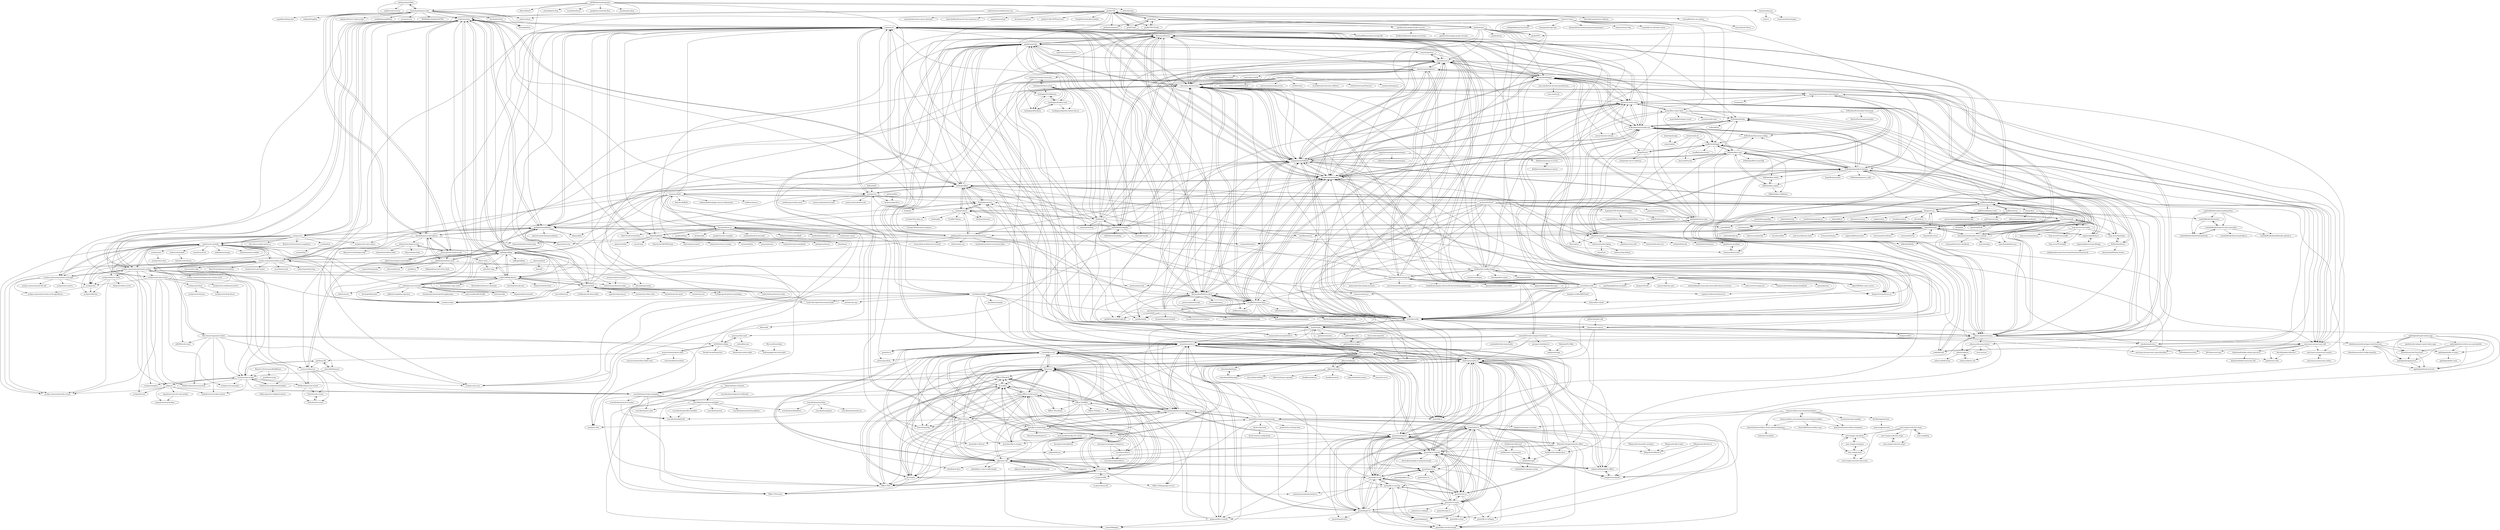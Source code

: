 digraph G {
"anthonyshort/deku" -> "hyperhype/hyperscript"
"anthonyshort/deku" -> "acdlite/redux-router" ["e"=1]
"anthonyshort/deku" -> "staltz/xstream"
"rametta/pratica" -> "gigobyte/purify"
"rametta/pratica" -> "fantasyland/daggy"
"rametta/pratica" -> "monet/monet.js"
"fluture-js/Fluture" -> "sanctuary-js/sanctuary"
"fluture-js/Fluture" -> "origamitower/folktale"
"fluture-js/Fluture" -> "evilsoft/crocks"
"fluture-js/Fluture" -> "ramda/ramda-fantasy"
"fluture-js/Fluture" -> "fantasyland/fantasy-land"
"fluture-js/Fluture" -> "monet/monet.js"
"fluture-js/Fluture" -> "fantasyland/daggy"
"fluture-js/Fluture" -> "calmm-js/partial.lenses"
"fluture-js/Fluture" -> "gigobyte/purify"
"fluture-js/Fluture" -> "gcanti/fp-ts" ["e"=1]
"fluture-js/Fluture" -> "cujojs/most"
"fluture-js/Fluture" -> "rpominov/static-land"
"fluture-js/Fluture" -> "stoeffel/awesome-fp-js"
"fluture-js/Fluture" -> "gcanti/monocle-ts"
"fluture-js/Fluture" -> "DrBoolean/immutable-ext"
"glebec/lambda-talk" -> "kongware/scriptum"
"stoeffel/awesome-fp-js" -> "fantasyland/fantasy-land"
"stoeffel/awesome-fp-js" -> "MostlyAdequate/mostly-adequate-guide" ["e"=1]
"stoeffel/awesome-fp-js" -> "getify/Functional-Light-JS" ["e"=1]
"stoeffel/awesome-fp-js" -> "xgrommx/awesome-functional-programming"
"stoeffel/awesome-fp-js" -> "sanctuary-js/sanctuary"
"stoeffel/awesome-fp-js" -> "ramda/ramda" ["e"=1]
"stoeffel/awesome-fp-js" -> "origamitower/folktale"
"stoeffel/awesome-fp-js" -> "gcanti/fp-ts" ["e"=1]
"stoeffel/awesome-fp-js" -> "hemanth/functional-programming-jargon" ["e"=1]
"stoeffel/awesome-fp-js" -> "ramda/ramda-fantasy"
"stoeffel/awesome-fp-js" -> "fluture-js/Fluture"
"stoeffel/awesome-fp-js" -> "evilsoft/crocks"
"stoeffel/awesome-fp-js" -> "acdlite/recompose" ["e"=1]
"stoeffel/awesome-fp-js" -> "monet/monet.js"
"stoeffel/awesome-fp-js" -> "isRuslan/awesome-elm" ["e"=1]
"xgrommx/awesome-functional-programming" -> "stoeffel/awesome-fp-js"
"xgrommx/awesome-functional-programming" -> "fantasyland/fantasy-land"
"xgrommx/awesome-functional-programming" -> "lucasviola/awesome-functional-programming" ["e"=1]
"xgrommx/awesome-functional-programming" -> "ramda/ramda-fantasy"
"xgrommx/awesome-functional-programming" -> "sanctuary-js/sanctuary"
"xgrommx/awesome-functional-programming" -> "hemanth/functional-programming-jargon" ["e"=1]
"xgrommx/awesome-functional-programming" -> "MostlyAdequate/mostly-adequate-guide" ["e"=1]
"xgrommx/awesome-functional-programming" -> "origamitower/folktale"
"xgrommx/awesome-functional-programming" -> "krispo/awesome-haskell" ["e"=1]
"xgrommx/awesome-functional-programming" -> "evilsoft/crocks"
"xgrommx/awesome-functional-programming" -> "fluture-js/Fluture"
"xgrommx/awesome-functional-programming" -> "cujojs/most"
"xgrommx/awesome-functional-programming" -> "razum2um/awesome-clojure" ["e"=1]
"xgrommx/awesome-functional-programming" -> "getify/Functional-Light-JS" ["e"=1]
"xgrommx/awesome-functional-programming" -> "ramda/ramda" ["e"=1]
"fantasyland/fantasy-land" -> "sanctuary-js/sanctuary"
"fantasyland/fantasy-land" -> "ramda/ramda" ["e"=1]
"fantasyland/fantasy-land" -> "gcanti/fp-ts" ["e"=1]
"fantasyland/fantasy-land" -> "stoeffel/awesome-fp-js"
"fantasyland/fantasy-land" -> "ramda/ramda-fantasy"
"fantasyland/fantasy-land" -> "origamitower/folktale"
"fantasyland/fantasy-land" -> "MostlyAdequate/mostly-adequate-guide" ["e"=1]
"fantasyland/fantasy-land" -> "fluture-js/Fluture"
"fantasyland/fantasy-land" -> "purescript/purescript" ["e"=1]
"fantasyland/fantasy-land" -> "cujojs/most"
"fantasyland/fantasy-land" -> "hemanth/functional-programming-jargon" ["e"=1]
"fantasyland/fantasy-land" -> "acdlite/recompose" ["e"=1]
"fantasyland/fantasy-land" -> "getify/Functional-Light-JS" ["e"=1]
"fantasyland/fantasy-land" -> "evilsoft/crocks"
"fantasyland/fantasy-land" -> "facebook/reason" ["e"=1]
"leebyron/testcheck-js" -> "jsverify/jsverify"
"leebyron/testcheck-js" -> "dubzzz/fast-check" ["e"=1]
"leebyron/testcheck-js" -> "graue/gentest"
"leebyron/testcheck-js" -> "apollographql/reason-apollo" ["e"=1]
"leebyron/testcheck-js" -> "jlongster/lively"
"leebyron/testcheck-js" -> "bodil/eslint-config-cleanjs"
"leebyron/testcheck-js" -> "prayerslayer/js.spec"
"leebyron/testcheck-js" -> "jlongster/transducers.js" ["e"=1]
"leebyron/testcheck-js" -> "cognitect-labs/transducers-js" ["e"=1]
"leebyron/testcheck-js" -> "sebmarkbage/ecmascript-immutable-data-structures" ["e"=1]
"leebyron/testcheck-js" -> "samccone/coverage-ext" ["e"=1]
"leebyron/testcheck-js" -> "AgentME/flow-copy-source" ["e"=1]
"leebyron/testcheck-js" -> "thejameskyle/babel-plugin-handbook" ["e"=1]
"leebyron/testcheck-js" -> "rpominov/static-land"
"leebyron/testcheck-js" -> "petehunt/jsxstyle" ["e"=1]
"marblejs/marble" -> "marblejs/example"
"marblejs/marble" -> "gcanti/fp-ts" ["e"=1]
"marblejs/marble" -> "gcanti/monocle-ts"
"marblejs/marble" -> "evilsoft/crocks"
"marblejs/marble" -> "gcanti/io-ts" ["e"=1]
"marblejs/marble" -> "fluture-js/Fluture"
"marblejs/marble" -> "gigobyte/purify"
"marblejs/marble" -> "sanctuary-js/sanctuary"
"marblejs/marble" -> "cyclejs/cyclejs" ["e"=1]
"marblejs/marble" -> "origamitower/folktale"
"marblejs/marble" -> "enricopolanski/functional-programming"
"marblejs/marble" -> "ReactiveX/IxJS"
"marblejs/marble" -> "LeetCode-OpenSource/rxjs-hooks" ["e"=1]
"marblejs/marble" -> "cartant/rxjs-spy" ["e"=1]
"marblejs/marble" -> "dubzzz/fast-check" ["e"=1]
"leeoniya/domvm" -> "creationix/domchanger"
"leeoniya/domvm" -> "ivijs/ivi" ["e"=1]
"Paqmind/react-ultimate" -> "ivan-kleshnin/subjective-fullstack"
"Paqmind/react-ultimate" -> "ivan-kleshnin/cyclejs-examples"
"Paqmind/react-ultimate" -> "ivan-kleshnin/reactive-polyglot"
"staltz/prevent-smoosh" -> "staltz/callbag-basics"
"staltz/prevent-smoosh" -> "callbag/callbag"
"staltz/prevent-smoosh" -> "staltz/comver"
"staltz/prevent-smoosh" -> "thejameskyle/unstated" ["e"=1]
"staltz/prevent-smoosh" -> "gilbert/es-pipeline-operator" ["e"=1]
"staltz/prevent-smoosh" -> "rbuckton/proposal-partial-application" ["e"=1]
"staltz/prevent-smoosh" -> "samccone/bundle-buddy" ["e"=1]
"staltz/prevent-smoosh" -> "tc39/proposal-pattern-matching" ["e"=1]
"staltz/prevent-smoosh" -> "staltz/cycle-onionify"
"staltz/prevent-smoosh" -> "developit/karmatic" ["e"=1]
"staltz/prevent-smoosh" -> "kitten/wonka" ["e"=1]
"staltz/prevent-smoosh" -> "staltz/xstream"
"next-step/js-racingcar" -> "next-step/js-lotto"
"next-step/js-racingcar" -> "next-step/js-calculator"
"luijar/functional-programming-js" -> "nililee/functional-programming-js"
"luijar/functional-programming-js" -> "ramda/ramda-fantasy"
"luijar/functional-programming-js" -> "origamitower/folktale"
"luijar/functional-programming-js" -> "RxJSInAction/rxjs-in-action"
"sebinsua/ramda-debug" -> "sebinsua/tap-debug"
"sebinsua/ramda-debug" -> "raine/treis"
"selfrefactor/rambdax" -> "selfrefactor/rambda"
"paldepind/union-type" -> "paldepind/flyd"
"paldepind/union-type" -> "paldepind/functional-frontend-architecture"
"paldepind/union-type" -> "fantasyland/daggy"
"paldepind/union-type" -> "ramda/ramda-lens"
"paldepind/union-type" -> "rpominov/static-land"
"paldepind/union-type" -> "sanctuary-js/sanctuary-def"
"paldepind/union-type" -> "paldepind/snabbdom"
"paldepind/union-type" -> "xodio/hm-def"
"paldepind/union-type" -> "funkia/hareactive"
"paldepind/union-type" -> "sanctuary-js/sanctuary-type-classes"
"paldepind/union-type" -> "DrBoolean/freeky"
"devexperts/swagger-codegen-ts" -> "raveclassic/injectable-ts"
"devexperts/swagger-codegen-ts" -> "raveclassic/frp-ts"
"getify/CAF" -> "getify/fasy"
"getify/CAF" -> "getify/TypL"
"getify/CAF" -> "getify/monio"
"getify/CAF" -> "getify/asynquence" ["e"=1]
"getify/CAF" -> "getify/FPO"
"getify/CAF" -> "tannerlinsley/react-query-devtools" ["e"=1]
"getify/CAF" -> "kentcdodds/advanced-react-patterns-v2" ["e"=1]
"getify/CAF" -> "nnja/advanced-git" ["e"=1]
"getify/CAF" -> "developit/workerize" ["e"=1]
"getify/CAF" -> "staltz/callbag-basics"
"getify/CAF" -> "getify/A-Tale-Of-Three-Lists" ["e"=1]
"getify/CAF" -> "getify/TNG-Hooks"
"getify/CAF" -> "GoogleChromeLabs/comlink" ["e"=1]
"getify/CAF" -> "funkia/list"
"getify/CAF" -> "getify/Functional-Light-JS" ["e"=1]
"danielnixon/eslint-plugin-total-functions" -> "agiledigital/sagamatron"
"danielnixon/eslint-plugin-total-functions" -> "agiledigital/mule-preview"
"danielnixon/eslint-plugin-total-functions" -> "agiledigital/idm-ts-types"
"danielnixon/eslint-plugin-total-functions" -> "danielnixon/total-functions"
"danielnixon/eslint-plugin-total-functions" -> "danielnixon/eslint-config-typed-fp"
"char0n/ramda-adjunct" -> "tommmyy/ramda-extension"
"char0n/ramda-adjunct" -> "monet/monet.js"
"char0n/ramda-adjunct" -> "calmm-js/partial.lenses"
"char0n/ramda-adjunct" -> "evilsoft/crocks"
"char0n/ramda-adjunct" -> "sanctuary-js/sanctuary"
"char0n/ramda-adjunct" -> "selfrefactor/rambda"
"char0n/ramda-adjunct" -> "fluture-js/Fluture"
"char0n/ramda-adjunct" -> "ramda/ramda-fantasy"
"char0n/ramda-adjunct" -> "origamitower/folktale"
"char0n/ramda-adjunct" -> "megawac/babel-plugin-ramda" ["e"=1]
"char0n/ramda-adjunct" -> "fantasyland/daggy"
"char0n/ramda-adjunct" -> "jfmengels/eslint-plugin-fp"
"char0n/ramda-adjunct" -> "gcanti/monocle-ts"
"char0n/ramda-adjunct" -> "rpominov/static-land"
"char0n/ramda-adjunct" -> "types/npm-ramda"
"edge/cyc" -> "ivan-kleshnin/cyclejs-examples"
"edge/cyc" -> "andreloureiro/cyclejs-starter"
"edge/cyc" -> "cyclejs-community/cyclic-router"
"edge/cyc" -> "cyclejs/devtool"
"edge/cyc" -> "raquelxmoss/cycle-color-picker"
"edge/cyc" -> "raquelxmoss/cycle-keys"
"edge/cyc" -> "vic/awesome-cyclejs"
"baconjs/bacon.js" -> "Reactive-Extensions/RxJS" ["e"=1]
"baconjs/bacon.js" -> "caolan/highland"
"baconjs/bacon.js" -> "cujojs/most"
"baconjs/bacon.js" -> "dtao/lazy.js" ["e"=1]
"baconjs/bacon.js" -> "fantasyland/fantasy-land"
"baconjs/bacon.js" -> "facebook/immutable-js" ["e"=1]
"baconjs/bacon.js" -> "rpominov/kefir"
"baconjs/bacon.js" -> "rackt/react-router" ["e"=1]
"baconjs/bacon.js" -> "swannodette/mori" ["e"=1]
"baconjs/bacon.js" -> "Matt-Esch/virtual-dom" ["e"=1]
"baconjs/bacon.js" -> "mozilla/sweet.js" ["e"=1]
"baconjs/bacon.js" -> "spoike/refluxjs" ["e"=1]
"baconjs/bacon.js" -> "kriskowal/q" ["e"=1]
"baconjs/bacon.js" -> "google/traceur-compiler" ["e"=1]
"baconjs/bacon.js" -> "substack/node-browserify" ["e"=1]
"calmm-js/karet" -> "calmm-js/karet.util"
"calmm-js/karet" -> "calmm-js/kefir.atom"
"developit/vhtml" -> "developit/htm" ["e"=1]
"z-pattern-matching/z" -> "sanctuary-js/sanctuary"
"z-pattern-matching/z" -> "tc39/proposal-pattern-matching" ["e"=1]
"z-pattern-matching/z" -> "evilsoft/crocks"
"z-pattern-matching/z" -> "origamitower/folktale"
"z-pattern-matching/z" -> "funkia/list"
"z-pattern-matching/z" -> "denisraslov/react-spreadsheet-grid" ["e"=1]
"z-pattern-matching/z" -> "ianstormtaylor/superstruct" ["e"=1]
"z-pattern-matching/z" -> "ncthbrt/nact" ["e"=1]
"z-pattern-matching/z" -> "funfix/funfix"
"z-pattern-matching/z" -> "developit/greenlet" ["e"=1]
"z-pattern-matching/z" -> "sindresorhus/ow" ["e"=1]
"z-pattern-matching/z" -> "arrizalamin/js-function-reflector"
"z-pattern-matching/z" -> "staltz/callbag-basics"
"z-pattern-matching/z" -> "nitin42/react-perf-devtool" ["e"=1]
"z-pattern-matching/z" -> "zeeshanu/dumper.js" ["e"=1]
"YBogomolov/fp-ts-kata" -> "YBogomolov/kleisli-ts"
"sanctuary-js/sanctuary" -> "fluture-js/Fluture"
"sanctuary-js/sanctuary" -> "origamitower/folktale"
"sanctuary-js/sanctuary" -> "fantasyland/fantasy-land"
"sanctuary-js/sanctuary" -> "ramda/ramda-fantasy"
"sanctuary-js/sanctuary" -> "evilsoft/crocks"
"sanctuary-js/sanctuary" -> "monet/monet.js"
"sanctuary-js/sanctuary" -> "gcanti/fp-ts" ["e"=1]
"sanctuary-js/sanctuary" -> "stoeffel/awesome-fp-js"
"sanctuary-js/sanctuary" -> "calmm-js/partial.lenses"
"sanctuary-js/sanctuary" -> "cujojs/most"
"sanctuary-js/sanctuary" -> "sanctuary-js/sanctuary-def"
"sanctuary-js/sanctuary" -> "ramda/ramda" ["e"=1]
"sanctuary-js/sanctuary" -> "gigobyte/purify"
"sanctuary-js/sanctuary" -> "fantasyland/daggy"
"sanctuary-js/sanctuary" -> "sanctuary-js/sanctuary-type-classes"
"getify/TypL" -> "getify/fasy"
"getify/TypL" -> "getify/CAF"
"getify/TypL" -> "FrontendMasters/intro-mongo-db" ["e"=1]
"getify/fasy" -> "getify/CAF"
"getify/fasy" -> "getify/FPO"
"getify/fasy" -> "getify/TypL"
"getify/fasy" -> "getify/eslint-plugin-proper-arrows"
"getify/fasy" -> "getify/monio"
"getify/fasy" -> "getify/asynquence" ["e"=1]
"getify/fasy" -> "getify/TNG-Hooks"
"Mercateo/component-check" -> "ivan-kleshnin/cyclejs-examples"
"Mercateo/component-check" -> "cyclejs-community/awesome-cyclejs"
"Mercateo/component-check" -> "Widdershin/cycle-ecosystem"
"Mercateo/component-check" -> "vic/awesome-cyclejs"
"Mercateo/component-check" -> "channikhabra/yarr"
"Mercateo/component-check" -> "pH200/cycle-react" ["e"=1]
"Mercateo/component-check" -> "ds300/derivablejs"
"Mercateo/component-check" -> "andreloureiro/cyclejs-starter"
"caolan/highland" -> "baconjs/bacon.js"
"caolan/highland" -> "cujojs/most"
"caolan/highland" -> "dominictarr/event-stream" ["e"=1]
"caolan/highland" -> "visionmedia/co" ["e"=1]
"caolan/highland" -> "dtao/lazy.js" ["e"=1]
"caolan/highland" -> "primus/primus" ["e"=1]
"caolan/highland" -> "swannodette/mori" ["e"=1]
"caolan/highland" -> "substack/stream-handbook" ["e"=1]
"caolan/highland" -> "jimhigson/oboe.js" ["e"=1]
"caolan/highland" -> "jlongster/transducers.js" ["e"=1]
"caolan/highland" -> "Raynos/mercury" ["e"=1]
"caolan/highland" -> "gaearon/redux" ["e"=1]
"caolan/highland" -> "muut/riotjs" ["e"=1]
"caolan/highland" -> "dominictarr/JSONStream" ["e"=1]
"caolan/highland" -> "thlorenz/proxyquire" ["e"=1]
"Effect-TS/schema" -> "Effect-TS/match"
"Effect-TS/core" -> "pigoz/effect-crashcourse"
"Effect-TS/core" -> "sledorze/morphic-ts"
"Effect-TS/core" -> "fp-ts/core"
"Effect-TS/core" -> "enricopolanski/functional-programming"
"Effect-TS/core" -> "fp-ts/data"
"Effect-TS/core" -> "gigobyte/purify"
"Effect-TS/core" -> "fp-ts/schema"
"Effect-TS/core" -> "gcanti/monocle-ts"
"Effect-TS/core" -> "Effect-TS/io"
"Effect-TS/core" -> "pfgray/ts-adt"
"Effect-TS/core" -> "TylorS/typed-fp"
"Effect-TS/core" -> "fp-ts/optic"
"Effect-TS/core" -> "inato/fp-ts-cheatsheet"
"Effect-TS/core" -> "mobily/ts-belt" ["e"=1]
"Effect-TS/core" -> "grossbart/fp-ts-recipes"
"gcanti/monocle-ts" -> "gcanti/newtype-ts"
"gcanti/monocle-ts" -> "sledorze/morphic-ts"
"gcanti/monocle-ts" -> "gcanti/fp-ts-contrib"
"gcanti/monocle-ts" -> "pfgray/ts-adt"
"gcanti/monocle-ts" -> "gcanti/parser-ts"
"gcanti/monocle-ts" -> "enricopolanski/functional-programming"
"gcanti/monocle-ts" -> "akheron/optics-ts"
"gcanti/monocle-ts" -> "gcanti/hyper-ts"
"gcanti/monocle-ts" -> "fp-ts/core"
"gcanti/monocle-ts" -> "gcanti/io-ts-types"
"gcanti/monocle-ts" -> "gcanti/io-ts" ["e"=1]
"gcanti/monocle-ts" -> "gcanti/fp-ts" ["e"=1]
"gcanti/monocle-ts" -> "gcanti/fp-ts-rxjs"
"gcanti/monocle-ts" -> "gigobyte/purify"
"gcanti/monocle-ts" -> "samhh/fp-ts-std"
"gcanti/parser-ts" -> "gcanti/retry-ts"
"gcanti/parser-ts" -> "gcanti/fp-ts-rxjs"
"gcanti/parser-ts" -> "gcanti/fp-ts-local-storage"
"gcanti/parser-ts" -> "gcanti/fp-ts-contrib"
"gcanti/parser-ts" -> "gcanti/graphics-ts"
"gcanti/parser-ts" -> "gcanti/docs-ts"
"Riim/cellx" -> "ds300/derivablejs"
"calmm-js/documentation" -> "calmm-js/karet"
"calmm-js/documentation" -> "calmm-js/karet.util"
"calmm-js/documentation" -> "tsers-js/core" ["e"=1]
"frameworkless-movement/awesome-frameworkless" -> "frameworkless-movement/manifesto"
"frameworkless-movement/awesome-frameworkless" -> "Apress/frameworkless-front-end-development"
"frameworkless-movement/awesome-frameworkless" -> "xpmatteo/frameworkless-hangman"
"frameworkless-movement/awesome-frameworkless" -> "Amin52J/frameworkless-spa"
"Effect-TS/io" -> "Effect-TS/match"
"Effect-TS/io" -> "fp-ts/data"
"Effect-TS/io" -> "Effect-TS/stream"
"Effect-TS/io" -> "fp-ts/schema"
"fp-ts/core" -> "fp-ts/data"
"fp-ts/core" -> "fp-ts/schema"
"fp-ts/core" -> "fp-ts/optic"
"fp-ts/core" -> "Effect-TS/io"
"fp-ts/core" -> "pigoz/effect-crashcourse"
"fp-ts/core" -> "Effect-TS/match"
"fp-ts/core" -> "samhh/fp-ts-std"
"fp-ts/core" -> "Effect-TS/stream"
"fp-ts/core" -> "TylorS/typed-fp"
"fp-ts/core" -> "Effect-TS/language-service"
"fp-ts/data" -> "fp-ts/core"
"fp-ts/data" -> "Effect-TS/io"
"fp-ts/data" -> "fp-ts/schema"
"fp-ts/data" -> "fp-ts/optic"
"fp-ts/data" -> "Effect-TS/match"
"fp-ts/data" -> "pigoz/effect-crashcourse"
"fp-ts/data" -> "Effect-TS/stream"
"funkia/list" -> "sanctuary-js/sanctuary"
"funkia/list" -> "evilsoft/crocks"
"funkia/list" -> "origamitower/folktale"
"funkia/list" -> "cujojs/most"
"funkia/list" -> "calmm-js/partial.lenses"
"funkia/list" -> "gigobyte/purify"
"funkia/list" -> "fantasyland/daggy"
"funkia/list" -> "selfrefactor/rambda"
"funkia/list" -> "funkia/turbine"
"funkia/list" -> "fluture-js/Fluture"
"funkia/list" -> "sindresorhus/ow" ["e"=1]
"funkia/list" -> "funfix/funfix"
"funkia/list" -> "funkia/hareactive"
"funkia/list" -> "paldepind/flyd"
"funkia/list" -> "monet/monet.js"
"evilsoft/crocks" -> "sanctuary-js/sanctuary"
"evilsoft/crocks" -> "fluture-js/Fluture"
"evilsoft/crocks" -> "origamitower/folktale"
"evilsoft/crocks" -> "monet/monet.js"
"evilsoft/crocks" -> "fantasyland/daggy"
"evilsoft/crocks" -> "ramda/ramda-fantasy"
"evilsoft/crocks" -> "fantasyland/fantasy-land"
"evilsoft/crocks" -> "kongware/scriptum"
"evilsoft/crocks" -> "cujojs/most"
"evilsoft/crocks" -> "calmm-js/partial.lenses"
"evilsoft/crocks" -> "funfix/funfix"
"evilsoft/crocks" -> "char0n/ramda-adjunct"
"evilsoft/crocks" -> "DrBoolean/immutable-ext"
"evilsoft/crocks" -> "gcanti/fp-ts" ["e"=1]
"evilsoft/crocks" -> "gigobyte/purify"
"grammarly/focal" -> "grammarly/embrace"
"grammarly/focal" -> "gcanti/monocle-ts"
"grammarly/focal" -> "funfix/funfix"
"grammarly/focal" -> "calmm-js/partial.lenses"
"grammarly/focal" -> "jamesmcnamara/shades"
"grammarly/focal" -> "A-gambit/CSS-IN-JS-Benchmarks"
"grammarly/focal" -> "sledorze/morphic-ts"
"grammarly/focal" -> "akheron/optics-ts"
"grammarly/focal" -> "mikearnaldi/matechs-effect"
"grammarly/focal" -> "cyclejs-community/redux-cycles"
"grammarly/focal" -> "beerjs/kyiv"
"grammarly/focal" -> "calmm-js/documentation"
"grammarly/focal" -> "funkia/turbine"
"grammarly/focal" -> "giogonzo/fp-ts-ramda"
"pfgray/ts-adt" -> "sledorze/morphic-ts"
"pfgray/ts-adt" -> "mikearnaldi/matechs-effect"
"pfgray/ts-adt" -> "gcanti/fp-ts-contrib"
"pfgray/ts-adt" -> "gcanti/monocle-ts"
"pfgray/ts-adt" -> "joshburgess/tagged-ts"
"pfgray/ts-adt" -> "gcanti/fp-ts-rxjs"
"pfgray/ts-adt" -> "samhh/fp-ts-std"
"pfgray/ts-adt" -> "mblink/fp-ts-react-stable-hooks"
"pfgray/ts-adt" -> "contactlab/appy"
"pfgray/ts-adt" -> "relmify/jest-fp-ts"
"pfgray/ts-adt" -> "fp-ts/core"
"pfgray/ts-adt" -> "pigoz/effect-crashcourse"
"pfgray/ts-adt" -> "gcanti/parser-ts"
"pfgray/ts-adt" -> "pfgray/ecma-proposal-chainable-do-syntax"
"pfgray/ts-adt" -> "fp-ts/schema"
"fp-ts/schema" -> "fp-ts/core"
"fp-ts/schema" -> "fp-ts/data"
"fp-ts/schema" -> "fp-ts/optic"
"fp-ts/schema" -> "Effect-TS/io"
"fp-ts/schema" -> "Effect-TS/match"
"fp-ts/schema" -> "pigoz/effect-crashcourse"
"fp-ts/schema" -> "Effect-TS/stream"
"fp-ts/schema" -> "ts-plus/stdlib"
"fp-ts/schema" -> "anthonyjoeseph/spectacles-ts"
"fp-ts/schema" -> "samhh/fp-ts-std"
"origamitower/folktale" -> "sanctuary-js/sanctuary"
"origamitower/folktale" -> "ramda/ramda-fantasy"
"origamitower/folktale" -> "fluture-js/Fluture"
"origamitower/folktale" -> "monet/monet.js"
"origamitower/folktale" -> "fantasyland/fantasy-land"
"origamitower/folktale" -> "evilsoft/crocks"
"origamitower/folktale" -> "DrBoolean/immutable-ext"
"origamitower/folktale" -> "fantasyland/daggy"
"origamitower/folktale" -> "cujojs/most"
"origamitower/folktale" -> "stoeffel/awesome-fp-js"
"origamitower/folktale" -> "folktale/data.task"
"origamitower/folktale" -> "rpominov/static-land"
"origamitower/folktale" -> "gcanti/fp-ts" ["e"=1]
"origamitower/folktale" -> "calmm-js/partial.lenses"
"origamitower/folktale" -> "DrBoolean/pointfree-fantasy"
"getify/eslint-plugin-proper-arrows" -> "getify/eslint-plugin-proper-ternary"
"getify/eslint-plugin-proper-arrows" -> "freaktechnik/eslint-plugin-array-func" ["e"=1]
"dominictarr/hyperscript" -> "mlmorg/react-hyperscript"
"dominictarr/hyperscript" -> "dominictarr/observable"
"dominictarr/hyperscript" -> "Raynos/main-loop" ["e"=1]
"dominictarr/hyperscript" -> "Raynos/virtual-hyperscript"
"gigobyte/purify" -> "gcanti/monocle-ts"
"gigobyte/purify" -> "fluture-js/Fluture"
"gigobyte/purify" -> "enricopolanski/functional-programming"
"gigobyte/purify" -> "gcanti/fp-ts" ["e"=1]
"gigobyte/purify" -> "monet/monet.js"
"gigobyte/purify" -> "sanctuary-js/sanctuary"
"gigobyte/purify" -> "emmanueltouzery/prelude-ts"
"gigobyte/purify" -> "Effect-TS/core"
"gigobyte/purify" -> "evilsoft/crocks"
"gigobyte/purify" -> "remeda/remeda" ["e"=1]
"gigobyte/purify" -> "mobily/ts-belt" ["e"=1]
"gigobyte/purify" -> "selfrefactor/rambda"
"gigobyte/purify" -> "nythrox/purifree"
"gigobyte/purify" -> "rametta/pratica"
"gigobyte/purify" -> "supermacro/neverthrow" ["e"=1]
"ReactiveX/IxJS" -> "benlesh/rxjs-for-await"
"ReactiveX/IxJS" -> "cartant/rxjs-spy" ["e"=1]
"ReactiveX/IxJS" -> "staltz/callbag-basics"
"ReactiveX/IxJS" -> "staltz/xstream"
"ReactiveX/IxJS" -> "cartant/rxjs-etc" ["e"=1]
"ReactiveX/IxJS" -> "cujojs/most"
"ReactiveX/IxJS" -> "callbag/callbag"
"ReactiveX/IxJS" -> "marblejs/marble"
"ReactiveX/IxJS" -> "moroshko/rxviz" ["e"=1]
"ReactiveX/IxJS" -> "tc39/proposal-observable" ["e"=1]
"ReactiveX/IxJS" -> "mgechev/injection-js" ["e"=1]
"ReactiveX/IxJS" -> "funkia/hareactive"
"ReactiveX/IxJS" -> "cartant/rxjs-tslint-rules" ["e"=1]
"ReactiveX/IxJS" -> "mostjs/core"
"ReactiveX/IxJS" -> "LeetCode-OpenSource/rxjs-hooks" ["e"=1]
"next-step/js-todo-list-step1" -> "next-step/js-todo-list-step2"
"next-step/js-todo-list-step1" -> "next-step/js-todo-list-step3"
"next-step/js-todo-list-step1" -> "next-step/blog"
"next-step/js-todo-list-step1" -> "next-step/js-lotto"
"next-step/js-todo-list-step1" -> "next-step/js-calculator"
"next-step/js-todo-list-step2" -> "next-step/js-todo-list-step3"
"next-step/js-todo-list-step3" -> "next-step/js-todo-list-step2"
"paldepind/functional-frontend-architecture" -> "paldepind/union-type"
"paldepind/functional-frontend-architecture" -> "evancz/elm-architecture-tutorial" ["e"=1]
"paldepind/functional-frontend-architecture" -> "paldepind/flyd"
"paldepind/functional-frontend-architecture" -> "paldepind/snabbdom"
"paldepind/functional-frontend-architecture" -> "funkia/turbine"
"paldepind/functional-frontend-architecture" -> "ramda/ramda-fantasy"
"paldepind/functional-frontend-architecture" -> "ubolonton/js-csp" ["e"=1]
"paldepind/functional-frontend-architecture" -> "stoeffel/awesome-fp-js"
"paldepind/functional-frontend-architecture" -> "cyclejs/cyclejs" ["e"=1]
"paldepind/functional-frontend-architecture" -> "raisemarketplace/redux-loop" ["e"=1]
"paldepind/functional-frontend-architecture" -> "cujojs/most"
"paldepind/functional-frontend-architecture" -> "staltz/xstream"
"paldepind/functional-frontend-architecture" -> "sanctuary-js/sanctuary"
"paldepind/functional-frontend-architecture" -> "fantasyland/fantasy-land"
"paldepind/functional-frontend-architecture" -> "markerikson/redux-ecosystem-links" ["e"=1]
"staltz/matrixmultiplication.xyz" -> "cyclejs-community/awesome-cyclejs"
"staltz/matrixmultiplication.xyz" -> "jstimpfle/tetris-on-a-plane"
"staltz/matrixmultiplication.xyz" -> "staltz/xstream"
"staltz/matrixmultiplication.xyz" -> "mburakerman/numscrubberjs" ["e"=1]
"selfrefactor/rambda" -> "selfrefactor/rambdax"
"selfrefactor/rambda" -> "sanctuary-js/sanctuary"
"selfrefactor/rambda" -> "remeda/remeda" ["e"=1]
"selfrefactor/rambda" -> "char0n/ramda-adjunct"
"selfrefactor/rambda" -> "gigobyte/purify"
"selfrefactor/rambda" -> "monet/monet.js"
"selfrefactor/rambda" -> "fluture-js/Fluture"
"selfrefactor/rambda" -> "evilsoft/crocks"
"selfrefactor/rambda" -> "mobily/ts-belt" ["e"=1]
"selfrefactor/rambda" -> "origamitower/folktale"
"selfrefactor/rambda" -> "funkia/list"
"selfrefactor/rambda" -> "ramda/ramda" ["e"=1]
"selfrefactor/rambda" -> "cujojs/most"
"selfrefactor/rambda" -> "ramda/ramda-fantasy"
"selfrefactor/rambda" -> "gcanti/monocle-ts"
"callbag/callbag" -> "staltz/callbag-basics"
"callbag/callbag" -> "staltz/cycle-onionify"
"callbag/callbag" -> "staltz/xstream"
"callbag/callbag" -> "cyclejs/cyclejs" ["e"=1]
"callbag/callbag" -> "kitten/wonka" ["e"=1]
"callbag/callbag" -> "cujojs/most"
"callbag/callbag" -> "cyclejs-community/awesome-cyclejs"
"callbag/callbag" -> "staltz/use-profunctor-state"
"callbag/callbag" -> "callbag/tallbag"
"callbag/callbag" -> "cyclejs-community/redux-cycles"
"callbag/callbag" -> "staltz/prevent-smoosh"
"callbag/callbag" -> "ReactiveX/IxJS"
"callbag/callbag" -> "paldepind/flyd"
"callbag/callbag" -> "origamitower/folktale"
"callbag/callbag" -> "sanctuary-js/sanctuary"
"cyclejs-community/redux-cycles" -> "staltz/cycle-onionify"
"cyclejs-community/redux-cycles" -> "cyclejs-community/awesome-cyclejs"
"cyclejs-community/redux-cycles" -> "staltz/xstream"
"cyclejs-community/redux-cycles" -> "cyclejs-community/create-cycle-app"
"cyclejs-community/redux-cycles" -> "recyclejs/recycle"
"cyclejs-community/redux-cycles" -> "redux-loop/redux-loop" ["e"=1]
"cyclejs-community/redux-cycles" -> "cyclejs/time"
"cyclejs-community/redux-cycles" -> "cyclejs-community/cyclic-router"
"cyclejs-community/redux-cycles" -> "clarus/redux-ship" ["e"=1]
"cyclejs-community/redux-cycles" -> "cyclejs/cyclejs" ["e"=1]
"cyclejs-community/redux-cycles" -> "ReactTraining/react-broadcast" ["e"=1]
"cyclejs-community/redux-cycles" -> "callbag/callbag"
"cyclejs-community/redux-cycles" -> "aweary/react-perimeter" ["e"=1]
"cyclejs-community/redux-cycles" -> "pH200/cycle-react" ["e"=1]
"cyclejs-community/redux-cycles" -> "bodil/eslint-config-cleanjs"
"getify/TNG-Hooks" -> "getify/fasy"
"ohanhi/hyperscript-helpers" -> "mlmorg/react-hyperscript"
"ohanhi/hyperscript-helpers" -> "hyperhype/hyperscript"
"ohanhi/hyperscript-helpers" -> "Jador/react-hyperscript-helpers"
"ohanhi/hyperscript-helpers" -> "staltz/cycle-onionify"
"ohanhi/hyperscript-helpers" -> "paldepind/snabbdom"
"ohanhi/hyperscript-helpers" -> "staltz/xstream"
"ohanhi/hyperscript-helpers" -> "raisemarketplace/redux-loop" ["e"=1]
"ohanhi/hyperscript-helpers" -> "blakeembrey/free-style"
"ohanhi/hyperscript-helpers" -> "motorcyclejs/core"
"ohanhi/hyperscript-helpers" -> "DrBoolean/pointfree-fantasy"
"ohanhi/hyperscript-helpers" -> "dominictarr/hyperscript"
"paldepind/flyd" -> "cujojs/most"
"paldepind/flyd" -> "paldepind/union-type"
"paldepind/flyd" -> "paldepind/snabbdom"
"paldepind/flyd" -> "mostjs/core"
"paldepind/flyd" -> "funkia/hareactive"
"paldepind/flyd" -> "ramda/ramda-fantasy"
"paldepind/flyd" -> "staltz/xstream"
"paldepind/flyd" -> "funkia/turbine"
"paldepind/flyd" -> "paldepind/functional-frontend-architecture"
"paldepind/flyd" -> "jlongster/transducers.js" ["e"=1]
"paldepind/flyd" -> "rpominov/kefir"
"paldepind/flyd" -> "pozadi/kefir" ["e"=1]
"paldepind/flyd" -> "plaid/sanctuary"
"paldepind/flyd" -> "foxdonut/meiosis" ["e"=1]
"paldepind/flyd" -> "sanctuary-js/sanctuary"
"calmm-js/partial.lenses" -> "sanctuary-js/sanctuary"
"calmm-js/partial.lenses" -> "fluture-js/Fluture"
"calmm-js/partial.lenses" -> "rpominov/static-land"
"calmm-js/partial.lenses" -> "calmm-js/documentation"
"calmm-js/partial.lenses" -> "fantasyland/daggy"
"calmm-js/partial.lenses" -> "gcanti/monocle-ts"
"calmm-js/partial.lenses" -> "cujojs/most"
"calmm-js/partial.lenses" -> "calmm-js/karet"
"calmm-js/partial.lenses" -> "evilsoft/crocks"
"calmm-js/partial.lenses" -> "sanctuary-js/sanctuary-def"
"calmm-js/partial.lenses" -> "char0n/ramda-adjunct"
"calmm-js/partial.lenses" -> "origamitower/folktale"
"calmm-js/partial.lenses" -> "DrBoolean/freeky"
"calmm-js/partial.lenses" -> "DrBoolean/immutable-ext"
"calmm-js/partial.lenses" -> "ramda/ramda-lens"
"monet/monet.js" -> "origamitower/folktale"
"monet/monet.js" -> "fluture-js/Fluture"
"monet/monet.js" -> "sanctuary-js/sanctuary"
"monet/monet.js" -> "evilsoft/crocks"
"monet/monet.js" -> "ramda/ramda-fantasy"
"monet/monet.js" -> "gigobyte/purify"
"monet/monet.js" -> "char0n/ramda-adjunct"
"monet/monet.js" -> "fantasyland/daggy"
"monet/monet.js" -> "fantasyland/fantasy-land"
"monet/monet.js" -> "DrBoolean/immutable-ext"
"monet/monet.js" -> "stoeffel/awesome-fp-js"
"monet/monet.js" -> "rpominov/static-land"
"monet/monet.js" -> "selfrefactor/rambda"
"monet/monet.js" -> "gcanti/fp-ts" ["e"=1]
"monet/monet.js" -> "rametta/pratica"
"staltz/xstream" -> "cujojs/most"
"staltz/xstream" -> "cyclejs/cyclejs" ["e"=1]
"staltz/xstream" -> "cyclejs-community/awesome-cyclejs"
"staltz/xstream" -> "cyclejs/core"
"staltz/xstream" -> "staltz/cycle-onionify"
"staltz/xstream" -> "staltz/callbag-basics"
"staltz/xstream" -> "callbag/callbag"
"staltz/xstream" -> "cyclejs/cycle-core" ["e"=1]
"staltz/xstream" -> "cyclejs-community/redux-cycles"
"staltz/xstream" -> "paldepind/flyd"
"staltz/xstream" -> "paldepind/snabbdom"
"staltz/xstream" -> "cyclejs-community/create-cycle-app"
"staltz/xstream" -> "mostjs/core"
"staltz/xstream" -> "ohanhi/hyperscript-helpers"
"staltz/xstream" -> "ReactiveX/IxJS"
"staltz/callbag-basics" -> "callbag/callbag"
"staltz/callbag-basics" -> "staltz/xstream"
"staltz/callbag-basics" -> "staltz/cycle-onionify"
"staltz/callbag-basics" -> "thejameskyle/unstated" ["e"=1]
"staltz/callbag-basics" -> "aweary/react-copy-write" ["e"=1]
"staltz/callbag-basics" -> "ReactiveX/IxJS"
"staltz/callbag-basics" -> "staltz/use-profunctor-state"
"staltz/callbag-basics" -> "cyclejs-community/awesome-cyclejs"
"staltz/callbag-basics" -> "cyclejs/cyclejs" ["e"=1]
"staltz/callbag-basics" -> "cujojs/most"
"staltz/callbag-basics" -> "MicheleBertoli/react-automata" ["e"=1]
"staltz/callbag-basics" -> "developit/stockroom" ["e"=1]
"staltz/callbag-basics" -> "developit/greenlet" ["e"=1]
"staltz/callbag-basics" -> "PolymerLabs/lit-html" ["e"=1]
"staltz/callbag-basics" -> "staltz/prevent-smoosh"
"getify/monio" -> "monet/monet.js"
"getify/monio" -> "getify/fasy"
"getify/monio" -> "getify/CAF"
"getify/monio" -> "fluture-js/Fluture"
"getify/monio" -> "kongware/scriptum"
"getify/monio" -> "evilsoft/crocks"
"getify/monio" -> "mobily/ts-belt" ["e"=1]
"getify/monio" -> "sanctuary-js/sanctuary"
"getify/monio" -> "fantasyland/daggy"
"getify/monio" -> "gigobyte/purify"
"getify/monio" -> "getify/domio"
"getify/monio" -> "getify/FPO"
"getify/monio" -> "DrBoolean/freeky"
"getify/monio" -> "origamitower/folktale"
"getify/monio" -> "DrBoolean/immutable-ext"
"funkia/turbine" -> "funkia/hareactive"
"funkia/turbine" -> "funkia/jabz"
"funkia/turbine" -> "paldepind/flyd"
"funkia/turbine" -> "CyclejsCN/cyclejs.cn"
"funkia/turbine" -> "paldepind/functional-frontend-architecture"
"funkia/turbine" -> "foxdonut/meiosis" ["e"=1]
"funkia/turbine" -> "mostjs/core"
"funkia/turbine" -> "funkia/list"
"funkia/turbine" -> "Freak613/domc" ["e"=1]
"funkia/turbine" -> "paldepind/union-type"
"emmanueltouzery/prelude-ts" -> "gigobyte/purify"
"rpominov/kefir" -> "baconjs/bacon.js"
"rpominov/kefir" -> "paldepind/flyd"
"rpominov/kefir" -> "cujojs/most"
"rpominov/kefir" -> "cyclejs/cycle-core" ["e"=1]
"rpominov/kefir" -> "ReactiveX/RxJS" ["e"=1]
"rpominov/kefir" -> "paldepind/snabbdom"
"rpominov/kefir" -> "caolan/highland"
"rpominov/kefir" -> "vic/awesome-cyclejs"
"rpominov/kefir" -> "cwmyers/monet.js" ["e"=1]
"rpominov/kefir" -> "dekujs/deku" ["e"=1]
"rpominov/kefir" -> "Riim/cellx"
"rpominov/kefir" -> "codemix/babel-plugin-closure-elimination" ["e"=1]
"rpominov/kefir" -> "puffnfresh/bilby.js"
"rpominov/kefir" -> "acdlite/redux-rx" ["e"=1]
"Avaq/Fluture" -> "puffnfresh/daggy"
"Avaq/Fluture" -> "Avaq/node-server-skeleton"
"Avaq/Fluture" -> "sebinsua/ramda-debug"
"Avaq/Fluture" -> "briancavalier/creed"
"Avaq/Fluture" -> "DrBoolean/freeky"
"devexperts/remote-data-ts" -> "samhh/fp-ts-std"
"devexperts/remote-data-ts" -> "sledorze/morphic-ts"
"devexperts/remote-data-ts" -> "devexperts/swagger-codegen-ts"
"devexperts/remote-data-ts" -> "nullpub/datum"
"devexperts/remote-data-ts" -> "raveclassic/frp-ts"
"devexperts/remote-data-ts" -> "devexperts/dx-platform"
"devexperts/remote-data-ts" -> "pfgray/ts-adt"
"devexperts/remote-data-ts" -> "gcanti/fp-ts-fluture"
"devexperts/remote-data-ts" -> "joshburgess/tagged-ts"
"devexperts/remote-data-ts" -> "rzeigler/waveguide"
"devexperts/remote-data-ts" -> "grossbart/fp-ts-recipes"
"staltz/use-profunctor-state" -> "staltz/with-profunctor-state"
"funfix/funfix" -> "gcanti/monocle-ts"
"funfix/funfix" -> "evilsoft/crocks"
"funfix/funfix" -> "rpominov/static-land"
"funfix/funfix" -> "origamitower/folktale"
"funfix/funfix" -> "sledorze/morphic-ts"
"funfix/funfix" -> "emmanueltouzery/prelude-ts"
"funfix/funfix" -> "calmm-js/partial.lenses"
"funfix/funfix" -> "rpominov/fun-task"
"funfix/funfix" -> "funkia/hareactive"
"funfix/funfix" -> "mikearnaldi/matechs-effect"
"funfix/funfix" -> "sanctuary-js/sanctuary"
"funfix/funfix" -> "pelotom/unionize" ["e"=1]
"funfix/funfix" -> "akheron/optics-ts"
"funfix/funfix" -> "pelotom/burrido"
"funfix/funfix" -> "rzeigler/waveguide"
"LambdaBooks/understandinges6ua" -> "LambdaBooks/clojurescript-unraveled"
"LambdaBooks/understandinges6ua" -> "LambdaBooks/thelittlebookofruby"
"LambdaBooks/understandinges6ua" -> "LambdaBooks/dictionary"
"LambdaBooks/understandinges6ua" -> "LambdaBooks/lambdabooks.github.io"
"inato/fp-ts-cheatsheet" -> "enricopolanski/functional-programming"
"inato/fp-ts-cheatsheet" -> "grossbart/fp-ts-recipes"
"inato/fp-ts-cheatsheet" -> "fp-ts/core"
"inato/fp-ts-cheatsheet" -> "sledorze/morphic-ts"
"inato/fp-ts-cheatsheet" -> "fp-ts/schema"
"inato/fp-ts-cheatsheet" -> "samhh/fp-ts-std"
"inato/fp-ts-cheatsheet" -> "fp-ts/optic"
"inato/fp-ts-cheatsheet" -> "gcanti/monocle-ts"
"inato/fp-ts-cheatsheet" -> "DenisFrezzato/hyper-ts"
"inato/fp-ts-cheatsheet" -> "devexperts/remote-data-ts"
"inato/fp-ts-cheatsheet" -> "fp-ts/data"
"inato/fp-ts-cheatsheet" -> "pigoz/effect-crashcourse"
"inato/fp-ts-cheatsheet" -> "mblink/fp-ts-react-stable-hooks"
"inato/fp-ts-cheatsheet" -> "monsieurBoutte/fp-101-series"
"inato/fp-ts-cheatsheet" -> "gcanti/functional-programming"
"gcanti/retry-ts" -> "gcanti/parser-ts"
"gcanti/retry-ts" -> "sledorze/morphic-ts"
"gcanti/retry-ts" -> "gcanti/fp-ts-contrib"
"gcanti/retry-ts" -> "gcanti/fp-ts-routing"
"gcanti/retry-ts" -> "gcanti/fp-ts-rxjs"
"gcanti/retry-ts" -> "gcanti/fp-ts-codegen"
"gcanti/retry-ts" -> "gcanti/newtype-ts"
"gcanti/retry-ts" -> "gcanti/logging-ts"
"gcanti/retry-ts" -> "gcanti/io-ts-types"
"Effect-TS/effect" -> "pigoz/effect-crashcourse"
"Effect-TS/effect" -> "fp-ts/schema"
"Effect-TS/effect" -> "fp-ts/core"
"Effect-TS/effect" -> "Effect-TS/io"
"Effect-TS/effect" -> "Effect-TS/data"
"Effect-TS/effect" -> "Effect-TS/match"
"Effect-TS/effect" -> "sledorze/morphic-ts"
"Effect-TS/effect" -> "fp-ts/optic"
"Effect-TS/effect" -> "enricopolanski/functional-programming"
"Effect-TS/effect" -> "evoluhq/evolu" ["e"=1]
"Effect-TS/effect" -> "Effect-TS/schema"
"Effect-TS/effect" -> "fp-ts/data"
"Effect-TS/effect" -> "samhh/fp-ts-std"
"hyperhype/hyperscript" -> "ohanhi/hyperscript-helpers"
"hyperhype/hyperscript" -> "mlmorg/react-hyperscript"
"hyperhype/hyperscript" -> "developit/vhtml"
"hyperhype/hyperscript" -> "developit/htm" ["e"=1]
"hyperhype/hyperscript" -> "Matt-Esch/virtual-dom" ["e"=1]
"hyperhype/hyperscript" -> "redom/redom" ["e"=1]
"hyperhype/hyperscript" -> "staltz/xstream"
"hyperhype/hyperscript" -> "bigskysoftware/_hyperscript" ["e"=1]
"hyperhype/hyperscript" -> "snabbdom/snabbdom" ["e"=1]
"hyperhype/hyperscript" -> "acornjs/acorn" ["e"=1]
"hyperhype/hyperscript" -> "WebReflection/hyperHTML" ["e"=1]
"hyperhype/hyperscript" -> "ungoldman/hyperaxe"
"hyperhype/hyperscript" -> "anthonyshort/deku"
"hyperhype/hyperscript" -> "cujojs/most"
"hyperhype/hyperscript" -> "webpack/tapable" ["e"=1]
"mlmorg/react-hyperscript" -> "ohanhi/hyperscript-helpers"
"mlmorg/react-hyperscript" -> "Jador/react-hyperscript-helpers"
"mlmorg/react-hyperscript" -> "hyperhype/hyperscript"
"mlmorg/react-hyperscript" -> "dominictarr/hyperscript"
"mlmorg/react-hyperscript" -> "uber/r-dom"
"mlmorg/react-hyperscript" -> "blakeembrey/free-style"
"cujojs/most" -> "staltz/xstream"
"cujojs/most" -> "paldepind/flyd"
"cujojs/most" -> "fantasyland/fantasy-land"
"cujojs/most" -> "mostjs/core"
"cujojs/most" -> "sanctuary-js/sanctuary"
"cujojs/most" -> "origamitower/folktale"
"cujojs/most" -> "fluture-js/Fluture"
"cujojs/most" -> "ramda/ramda-fantasy"
"cujojs/most" -> "cyclejs/cyclejs" ["e"=1]
"cujojs/most" -> "calmm-js/partial.lenses"
"cujojs/most" -> "paldepind/snabbdom"
"cujojs/most" -> "evilsoft/crocks"
"cujojs/most" -> "cyclejs/cycle-core" ["e"=1]
"cujojs/most" -> "caolan/highland"
"cujojs/most" -> "Raynos/mercury" ["e"=1]
"loop-recur/scoreunder" -> "loop-recur/typeclasses"
"loop-recur/scoreunder" -> "loop-recur/lambdajs"
"loop-recur/scoreunder" -> "loop-recur/FunctionalJS"
"loop-recur/scoreunder" -> "loop-recur/PreludeJS"
"DrBoolean/freeky" -> "safareli/free"
"DrBoolean/freeky" -> "flunc/optics"
"DrBoolean/freeky" -> "puffnfresh/daggy"
"DrBoolean/freeky" -> "DrBoolean/immutable-ext"
"DrBoolean/freeky" -> "DrBoolean/excursion"
"1-liners/1-liners" -> "cullophid/barely-functional"
"1-liners/1-liners" -> "stoeffel/awesome-fp-js"
"1-liners/1-liners" -> "paldepind/flyd"
"1-liners/1-liners" -> "jlongster/transducers.js" ["e"=1]
"1-liners/1-liners" -> "Imangazaliev/git-tips" ["e"=1]
"1-liners/1-liners" -> "gcanti/flow-static-land"
"1-liners/1-liners" -> "hemanth/functional-programming-jargons"
"1-liners/1-liners" -> "bodil/eslint-config-cleanjs"
"1-liners/1-liners" -> "cujojs/most"
"1-liners/1-liners" -> "timarney/react-faq" ["e"=1]
"1-liners/1-liners" -> "DrBoolean/pointfree-fantasy"
"1-liners/1-liners" -> "DrBoolean/immutable-ext"
"1-liners/1-liners" -> "vasanthk/css-refresher-notes" ["e"=1]
"1-liners/1-liners" -> "fantasyland/fantasy-land"
"1-liners/1-liners" -> "ramda/ramda-fantasy"
"Cmdv/cycle-webpack-boilerplate" -> "vic/awesome-cyclejs"
"Cmdv/cycle-webpack-boilerplate" -> "killercup/cycle-webpack-starter"
"cyclejs/todomvc-cycle" -> "cyclejs/collection"
"cyclejs/todomvc-cycle" -> "cyclejs/time"
"cyclejs/todomvc-cycle" -> "bahmutov/draw-cycle"
"cyclejs/todomvc-cycle" -> "cyclejs-community/cyclic-router"
"CrossEye/ramda" -> "loop-recur/scoreunder"
"CrossEye/ramda" -> "swannodette/mori" ["e"=1]
"CrossEye/ramda" -> "fogus/lemonad"
"CrossEye/ramda" -> "pozadi/kefir" ["e"=1]
"CrossEye/ramda" -> "documentcloud/underscore-contrib"
"CrossEye/ramda" -> "DrBoolean/pointfree-fantasy"
"CrossEye/ramda" -> "lantiga/ki" ["e"=1]
"CrossEye/ramda" -> "facebook/fb-flo" ["e"=1]
"CrossEye/ramda" -> "raganwald/allong.es"
"CrossEye/ramda" -> "fitzgen/wu.js"
"CrossEye/ramda" -> "mozilla/sweet.js" ["e"=1]
"CrossEye/ramda" -> "ariya/esprima" ["e"=1]
"CrossEye/ramda" -> "loop-recur/lambdajs"
"CrossEye/ramda" -> "baconjs/bacon.js"
"CrossEye/ramda" -> "raimohanska/bacon.js" ["e"=1]
"fitzgen/wu.js" -> "loop-recur/scoreunder"
"fitzgen/wu.js" -> "puffnfresh/bilby.js"
"fitzgen/wu.js" -> "fogus/lemonad"
"fitzgen/wu.js" -> "natefaubion/sparkler" ["e"=1]
"fitzgen/wu.js" -> "lodash/lodash-fp" ["e"=1]
"fitzgen/wu.js" -> "documentcloud/underscore-contrib"
"fitzgen/wu.js" -> "jlongster/transducers.js" ["e"=1]
"fitzgen/wu.js" -> "CrossEye/ramda"
"fitzgen/wu.js" -> "natefaubion/matches.js" ["e"=1]
"fitzgen/wu.js" -> "ariya/esprima" ["e"=1]
"fitzgen/wu.js" -> "sebmck/6to5" ["e"=1]
"fitzgen/wu.js" -> "dominictarr/curry"
"fitzgen/wu.js" -> "nzakas/eslint" ["e"=1]
"fitzgen/wu.js" -> "Gozala/streamer" ["e"=1]
"fitzgen/wu.js" -> "rfw/sloth.js"
"plaid/sanctuary" -> "plaid/sanctuary-def"
"plaid/sanctuary" -> "sebinsua/ramda-debug"
"plaid/sanctuary" -> "folktale/folktale"
"plaid/sanctuary" -> "DrBoolean/pointfree-fantasy"
"plaid/sanctuary" -> "raine/ramda-destruct"
"plaid/sanctuary" -> "cullophid/date-fp"
"plaid/sanctuary" -> "davidchase/ramtuary"
"plaid/sanctuary" -> "plaid/async-problem"
"plaid/sanctuary" -> "flunc/optics"
"plaid/sanctuary" -> "plaid/transcribe"
"Astrocoders/epitath" -> "pelotom/immutagen"
"mweststrate/use-immer" -> "staltz/use-profunctor-state"
"DrBoolean/pointfree-fantasy" -> "puffnfresh/daggy"
"DrBoolean/pointfree-fantasy" -> "DrBoolean/immutable-ext"
"DrBoolean/pointfree-fantasy" -> "DrBoolean/lenses"
"DrBoolean/pointfree-fantasy" -> "ramda/ramda-fantasy"
"DrBoolean/pointfree-fantasy" -> "loop-recur/lambdajs"
"DrBoolean/pointfree-fantasy" -> "folktale/data.task"
"DrBoolean/pointfree-fantasy" -> "plaid/sanctuary"
"DrBoolean/pointfree-fantasy" -> "folktale/data.either"
"DrBoolean/pointfree-fantasy" -> "begriffs/immutube"
"DrBoolean/pointfree-fantasy" -> "DrBoolean/freeky"
"DrBoolean/pointfree-fantasy" -> "folktale/data.maybe"
"DrBoolean/pointfree-fantasy" -> "DrBoolean/patterns_talk"
"DrBoolean/pointfree-fantasy" -> "folktale/folktale"
"DrBoolean/pointfree-fantasy" -> "rpominov/static-land"
"DrBoolean/pointfree-fantasy" -> "DrBoolean/classroom-coding"
"buildo/react-flexview" -> "buildo/avenger"
"buildo/react-flexview" -> "buildo/react-components"
"A-gambit/CSS-IN-JS-Benchmarks" -> "hellofresh/css-in-js-perf-tests"
"A-gambit/CSS-IN-JS-Benchmarks" -> "A-gambit/React-Architecture-Tree-View"
"akheron/optics-ts" -> "gcanti/monocle-ts"
"akheron/optics-ts" -> "akheron/typera"
"akheron/optics-ts" -> "pfgray/ts-adt"
"akheron/optics-ts" -> "raimohanska/harmaja"
"akheron/optics-ts" -> "sledorze/morphic-ts"
"akheron/optics-ts" -> "akheron/sqltyper"
"akheron/optics-ts" -> "fp-ts/core"
"akheron/optics-ts" -> "funfix/funfix"
"akheron/optics-ts" -> "rzeigler/waveguide"
"akheron/optics-ts" -> "jamesmcnamara/shades"
"akheron/optics-ts" -> "calmm-js/partial.lenses"
"akheron/optics-ts" -> "gcanti/newtype-ts"
"akheron/optics-ts" -> "raimohanska/lonna"
"akheron/optics-ts" -> "mikearnaldi/matechs-effect"
"akheron/optics-ts" -> "gigobyte/purify"
"gcanti/flow-static-land" -> "rpominov/static-land"
"gcanti/flow-static-land" -> "AgentME/flow-copy-source" ["e"=1]
"gcanti/flow-static-land" -> "gcanti/babel-plugin-tcomb" ["e"=1]
"gcanti/flow-static-land" -> "puffnfresh/daggy"
"gcanti/flow-static-land" -> "sanctuary-js/sanctuary-def"
"gcanti/flow-static-land" -> "ramda/ramda-lens"
"gcanti/flow-static-land" -> "DrBoolean/freeky"
"gcanti/flow-static-land" -> "gcanti/tcomb-react" ["e"=1]
"jsverify/jsverify" -> "leebyron/testcheck-js"
"jsverify/jsverify" -> "dubzzz/fast-check" ["e"=1]
"jsverify/jsverify" -> "cujojs/most"
"jsverify/jsverify" -> "sanctuary-js/sanctuary"
"jsverify/jsverify" -> "origamitower/folktale"
"jsverify/jsverify" -> "rpominov/static-land"
"jsverify/jsverify" -> "paldepind/flyd"
"jsverify/jsverify" -> "ramda/ramda-fantasy"
"jsverify/jsverify" -> "fantasyland/daggy"
"jsverify/jsverify" -> "evilsoft/crocks"
"jsverify/jsverify" -> "douglascrockford/JSCheck" ["e"=1]
"jsverify/jsverify" -> "cognitect-labs/transducers-js" ["e"=1]
"jsverify/jsverify" -> "fantasyland/fantasy-land"
"jsverify/jsverify" -> "cwmyers/monet.js" ["e"=1]
"jsverify/jsverify" -> "jlongster/transducers.js" ["e"=1]
"rpominov/static-land" -> "gcanti/flow-static-land"
"rpominov/static-land" -> "sanctuary-js/sanctuary-type-classes"
"rpominov/static-land" -> "sanctuary-js/sanctuary-def"
"rpominov/static-land" -> "DrBoolean/freeky"
"rpominov/static-land" -> "calmm-js/partial.lenses"
"rpominov/static-land" -> "ramda/ramda-lens"
"rpominov/static-land" -> "ramda/ramda-fantasy"
"rpominov/static-land" -> "origamitower/folktale"
"rpominov/static-land" -> "DrBoolean/immutable-ext"
"rpominov/static-land" -> "fluture-js/Fluture"
"rpominov/static-land" -> "DrBoolean/pointfree-fantasy"
"rpominov/static-land" -> "fantasyland/daggy"
"rpominov/static-land" -> "Avaq/Fluture"
"rpominov/static-land" -> "sanctuary-js/sanctuary"
"rpominov/static-land" -> "folktale/data.task"
"enricopolanski/functional-programming" -> "inato/fp-ts-cheatsheet"
"enricopolanski/functional-programming" -> "gcanti/monocle-ts"
"enricopolanski/functional-programming" -> "sledorze/morphic-ts"
"enricopolanski/functional-programming" -> "Effect-TS/core"
"enricopolanski/functional-programming" -> "pigoz/effect-crashcourse"
"enricopolanski/functional-programming" -> "pfgray/ts-adt"
"enricopolanski/functional-programming" -> "gigobyte/purify"
"enricopolanski/functional-programming" -> "samhh/fp-ts-std"
"enricopolanski/functional-programming" -> "fp-ts/core"
"enricopolanski/functional-programming" -> "gcanti/newtype-ts"
"enricopolanski/functional-programming" -> "gcanti/fp-ts" ["e"=1]
"enricopolanski/functional-programming" -> "devexperts/remote-data-ts"
"enricopolanski/functional-programming" -> "grossbart/fp-ts-recipes"
"enricopolanski/functional-programming" -> "Effect-TS/effect"
"enricopolanski/functional-programming" -> "gcanti/functional-programming"
"xodio/hm-def" -> "sanctuary-js/sanctuary-def"
"xodio/hm-def" -> "sanctuary-js/sanctuary-type-classes"
"raganwald/javascript-allonge" -> "raganwald/allong.es"
"gcanti/functional-programming" -> "gcanti/who-is-hiring-italy"
"gcanti/functional-programming" -> "gcanti/monocle-ts"
"gcanti/functional-programming" -> "contactlab/appy"
"gcanti/functional-programming" -> "buildo/avenger"
"gcanti/functional-programming" -> "fp-ts/core"
"gcanti/functional-programming" -> "enricopolanski/functional-programming"
"gcanti/functional-programming" -> "inato/fp-ts-cheatsheet"
"gcanti/functional-programming" -> "gcanti/newtype-ts"
"gcanti/functional-programming" -> "xpeppers/starway-to-orione" ["e"=1]
"gcanti/functional-programming" -> "facile-it/mutoid"
"gcanti/functional-programming" -> "gcanti/hyper-ts"
"gcanti/functional-programming" -> "sledorze/morphic-ts"
"gcanti/functional-programming" -> "buildo/react-components"
"gcanti/functional-programming" -> "fp-ts/schema"
"gcanti/functional-programming" -> "gcanti/elm-ts"
"sledorze/morphic-ts" -> "mikearnaldi/matechs-effect"
"sledorze/morphic-ts" -> "gcanti/fp-ts-contrib"
"sledorze/morphic-ts" -> "pfgray/ts-adt"
"sledorze/morphic-ts" -> "gcanti/retry-ts"
"sledorze/morphic-ts" -> "samhh/fp-ts-std"
"sledorze/morphic-ts" -> "gcanti/newtype-ts"
"sledorze/morphic-ts" -> "gcanti/elm-ts"
"sledorze/morphic-ts" -> "gcanti/monocle-ts"
"sledorze/morphic-ts" -> "gcanti/fp-ts-rxjs"
"sledorze/morphic-ts" -> "anthonyjoeseph/spectacles-ts"
"sledorze/morphic-ts" -> "devexperts/remote-data-ts"
"sledorze/morphic-ts" -> "buildo/eslint-plugin-fp-ts"
"sledorze/morphic-ts" -> "gcanti/parser-ts"
"sledorze/morphic-ts" -> "fp-ts/core"
"sledorze/morphic-ts" -> "rzeigler/waveguide"
"danielstjules/pjs" -> "raine/replem"
"next-step/blog" -> "next-step/js-todo-list-step1"
"lundegaard/react-union" -> "lundegaard/validarium"
"lundegaard/react-union" -> "lundegaard/redux-tools"
"lundegaard/react-union" -> "lundegaard/lundium"
"lundegaard/react-union" -> "lundegaard/gatsby-theme-fast-ai"
"lundegaard/react-union" -> "tommmyy/ramda-extension"
"mostjs/core" -> "joshburgess/redux-most"
"mostjs/core" -> "cujojs/most"
"mostjs/core" -> "briancavalier/creed"
"mostjs/core" -> "motorcyclejs/motorcyclejs"
"mostjs/core" -> "paldepind/flyd"
"mostjs/core" -> "TylorS/typed-fp"
"mostjs/core" -> "funkia/hareactive"
"mostjs/core" -> "briancavalier/fx-ts"
"mostjs/core" -> "motorcyclets/motorcycle"
"raine/ramda-cli" -> "raine/replem"
"raine/ramda-cli" -> "puffnfresh/daggy"
"raine/ramda-cli" -> "plaid/sanctuary"
"DrBoolean/immutable-ext" -> "DrBoolean/pointfree-fantasy"
"DrBoolean/immutable-ext" -> "origamitower/folktale"
"DrBoolean/immutable-ext" -> "ramda/ramda-fantasy"
"DrBoolean/immutable-ext" -> "DrBoolean/freeky"
"DrBoolean/immutable-ext" -> "fantasyland/daggy"
"DrBoolean/immutable-ext" -> "futurize/futurize"
"DrBoolean/immutable-ext" -> "folktale/data.task"
"DrBoolean/immutable-ext" -> "rpominov/static-land"
"DrBoolean/immutable-ext" -> "DrBoolean/classroom-coding"
"DrBoolean/immutable-ext" -> "puffnfresh/daggy"
"DrBoolean/immutable-ext" -> "monet/monet.js"
"DrBoolean/immutable-ext" -> "evilsoft/crocks"
"DrBoolean/immutable-ext" -> "xaviervia/react-dream"
"DrBoolean/immutable-ext" -> "calmm-js/partial.lenses"
"DrBoolean/immutable-ext" -> "fluture-js/Fluture"
"RxJSInAction/rxjs-in-action" -> "RxJSInAction/banking-in-action"
"ramda/ramda-fantasy" -> "sanctuary-js/sanctuary"
"ramda/ramda-fantasy" -> "origamitower/folktale"
"ramda/ramda-fantasy" -> "fantasyland/fantasy-land"
"ramda/ramda-fantasy" -> "fluture-js/Fluture"
"ramda/ramda-fantasy" -> "DrBoolean/pointfree-fantasy"
"ramda/ramda-fantasy" -> "DrBoolean/immutable-ext"
"ramda/ramda-fantasy" -> "evilsoft/crocks"
"ramda/ramda-fantasy" -> "monet/monet.js"
"ramda/ramda-fantasy" -> "cujojs/most"
"ramda/ramda-fantasy" -> "rpominov/static-land"
"ramda/ramda-fantasy" -> "folktale/data.task"
"ramda/ramda-fantasy" -> "plaid/sanctuary"
"ramda/ramda-fantasy" -> "paldepind/flyd"
"ramda/ramda-fantasy" -> "stoeffel/awesome-fp-js"
"ramda/ramda-fantasy" -> "fantasyland/daggy"
"blakeembrey/free-style" -> "blakeembrey/react-free-style"
"blakeembrey/free-style" -> "paldepind/snabbdom"
"blakeembrey/free-style" -> "typestyle/typestyle" ["e"=1]
"blakeembrey/free-style" -> "petehunt/jsxstyle" ["e"=1]
"blakeembrey/free-style" -> "cyclejs/cycle-core" ["e"=1]
"blakeembrey/free-style" -> "jsforum/jsforum"
"blakeembrey/free-style" -> "ohanhi/hyperscript-helpers"
"blakeembrey/free-style" -> "jxnblk/cxs" ["e"=1]
"fogus/lemonad" -> "raganwald/allong.es"
"fogus/lemonad" -> "documentcloud/underscore-contrib"
"fogus/lemonad" -> "puffnfresh/bilby.js"
"fogus/lemonad" -> "funjs/book-source"
"fogus/lemonad" -> "substack/node-ap"
"fogus/lemonad" -> "fitzgen/wu.js"
"fogus/lemonad" -> "tailrecursion/javelin" ["e"=1]
"fogus/lemonad" -> "CrossEye/ramda"
"fogus/lemonad" -> "drcode/webfui" ["e"=1]
"fogus/lemonad" -> "pufuwozu/fantasy-land" ["e"=1]
"fogus/lemonad" -> "swannodette/mori" ["e"=1]
"fogus/lemonad" -> "Prismatic/dommy" ["e"=1]
"fogus/lemonad" -> "raganwald/homoiconic" ["e"=1]
"fogus/lemonad" -> "brentonashworth/one" ["e"=1]
"fogus/lemonad" -> "swannodette/om" ["e"=1]
"raganwald/allong.es" -> "fogus/lemonad"
"raganwald/allong.es" -> "puffnfresh/bilby.js"
"raganwald/allong.es" -> "raganwald/javascript-allonge"
"raganwald/allong.es" -> "DrBoolean/pointfree-fantasy"
"raganwald/allong.es" -> "CrossEye/ramda"
"ivan-kleshnin/cyclejs-examples" -> "ivan-kleshnin/reactive-polyglot"
"ivan-kleshnin/cyclejs-examples" -> "ivan-kleshnin/rx-utils"
"ivan-kleshnin/cyclejs-examples" -> "ivan-kleshnin/kefir.db"
"ivan-kleshnin/cyclejs-examples" -> "ivan-kleshnin/reactive-states"
"cyclejs/core" -> "staltz/xstream"
"cyclejs/core" -> "cyclejs/dom"
"cyclejs/core" -> "motorcyclejs/core"
"cyclejs/core" -> "edge/cyc"
"cyclejs/core" -> "vic/awesome-cyclejs"
"cyclejs/core" -> "paldepind/snabbdom"
"cyclejs/core" -> "cyclejs/cycle-react-native"
"cyclejs/core" -> "cyclejs/examples"
"cyclejs/core" -> "cujojs/most"
"cyclejs/core" -> "cyclejs/cycle-time-travel"
"cyclejs/core" -> "Cmdv/cycle-webpack-boilerplate"
"cyclejs/core" -> "elm-native-ui/elm-native-ui" ["e"=1]
"cyclejs/core" -> "staltz/cycle-onionify"
"cyclejs/core" -> "cyclejs-community/awesome-cyclejs"
"cyclejs/core" -> "Reactive-Extensions/rx.angular.js" ["e"=1]
"cyclejs/dom" -> "cyclejs/http"
"staltz/comver" -> "staltz/cycle-onionify"
"funjs/book-source" -> "fogus/lemonad"
"puffnfresh/bilby.js" -> "fogus/lemonad"
"puffnfresh/bilby.js" -> "raganwald/allong.es"
"puffnfresh/bilby.js" -> "puffnfresh/roy"
"puffnfresh/bilby.js" -> "DrBoolean/freeky"
"puffnfresh/bilby.js" -> "fitzgen/wu.js"
"puffnfresh/bilby.js" -> "puffnfresh/daggy"
"puffnfresh/bilby.js" -> "DrBoolean/pointfree-fantasy"
"puffnfresh/bilby.js" -> "documentcloud/underscore-contrib"
"puffnfresh/bilby.js" -> "puffnfresh/fantasy-land"
"puffnfresh/bilby.js" -> "plaid/sanctuary"
"cyclejs-community/awesome-cyclejs" -> "staltz/cycle-onionify"
"cyclejs-community/awesome-cyclejs" -> "cyclejs-community/create-cycle-app"
"cyclejs-community/awesome-cyclejs" -> "cyclejs-community/cyclic-router"
"cyclejs-community/awesome-cyclejs" -> "cyclejs/todomvc-cycle"
"cyclejs-community/awesome-cyclejs" -> "staltz/xstream"
"cyclejs-community/awesome-cyclejs" -> "cyclejs-community/redux-cycles"
"cyclejs-community/awesome-cyclejs" -> "edge/cyc"
"cyclejs-community/awesome-cyclejs" -> "ivan-kleshnin/cyclejs-examples"
"cyclejs-community/awesome-cyclejs" -> "cyclejs/cycle-time-travel"
"cyclejs-community/awesome-cyclejs" -> "cyclejs/cyclejs" ["e"=1]
"cyclejs-community/awesome-cyclejs" -> "Mercateo/component-check"
"cyclejs-community/awesome-cyclejs" -> "cyclejs/time"
"cyclejs-community/awesome-cyclejs" -> "staltz/callbag-basics"
"cyclejs-community/awesome-cyclejs" -> "cyclejs-community/typescript-starter-cycle"
"cyclejs-community/awesome-cyclejs" -> "callbag/callbag"
"gcanti/elm-ts" -> "sledorze/morphic-ts"
"gcanti/elm-ts" -> "gcanti/hyper-ts"
"gcanti/elm-ts" -> "gcanti/fp-ts-routing"
"gcanti/elm-ts" -> "gcanti/parser-ts"
"gcanti/elm-ts" -> "gcanti/fp-ts-rxjs"
"gcanti/elm-ts" -> "giogonzo/fp-ts-ramda"
"gcanti/elm-ts" -> "gcanti/retry-ts"
"gcanti/elm-ts" -> "gcanti/fp-ts-local-storage"
"gcanti/elm-ts" -> "gcanti/newtype-ts"
"gcanti/elm-ts" -> "Matechs-Garage/matechs-effect"
"gcanti/elm-ts" -> "buildo/eslint-plugin-fp-ts"
"gcanti/elm-ts" -> "gcanti/fp-ts-codegen"
"gcanti/elm-ts" -> "mikearnaldi/matechs-effect"
"gcanti/elm-ts" -> "gcanti/fp-ts-contrib"
"gcanti/elm-ts" -> "gcanti/fp-ts-laws"
"puffnfresh/roy" -> "puffnfresh/bilby.js"
"puffnfresh/roy" -> "paf31/purescript" ["e"=1]
"puffnfresh/roy" -> "purescript/purescript-in-purescript"
"AFASSoftware/maquette" -> "paldepind/snabbdom"
"AFASSoftware/maquette" -> "leeoniya/domvm"
"AFASSoftware/maquette" -> "joelrich/citojs" ["e"=1]
"AFASSoftware/maquette" -> "Bobris/Bobril" ["e"=1]
"AFASSoftware/maquette" -> "yelouafi/petit-dom" ["e"=1]
"AFASSoftware/maquette" -> "paldepind/flyd"
"AFASSoftware/maquette" -> "redom/redom" ["e"=1]
"AFASSoftware/maquette" -> "trueadm/inferno" ["e"=1]
"AFASSoftware/maquette" -> "google/incremental-dom" ["e"=1]
"AFASSoftware/maquette" -> "hyperhype/hyperscript"
"AFASSoftware/maquette" -> "picodom/picodom" ["e"=1]
"gcanti/io-ts-types" -> "gcanti/fp-ts-contrib"
"gcanti/io-ts-types" -> "gcanti/newtype-ts"
"gcanti/io-ts-types" -> "gcanti/hyper-ts"
"gcanti/io-ts-types" -> "gcanti/retry-ts"
"gcanti/io-ts-types" -> "gcanti/monocle-ts"
"gcanti/io-ts-types" -> "gcanti/parser-ts"
"gcanti/io-ts-types" -> "sledorze/morphic-ts"
"gcanti/io-ts-types" -> "gcanti/fp-ts-rxjs"
"gcanti/io-ts-types" -> "gcanti/logging-ts"
"gcanti/io-ts-types" -> "gcanti/io-ts-codegen"
"gcanti/io-ts-types" -> "gcanti/money-ts"
"gcanti/io-ts-types" -> "gcanti/elm-ts"
"gcanti/io-ts-types" -> "gcanti/fp-ts-laws"
"gcanti/io-ts-types" -> "gcanti/fp-ts-routing"
"gcanti/io-ts-types" -> "gcanti/fp-ts-local-storage"
"buildo/react-components" -> "buildo/avenger"
"buildo/react-components" -> "buildo/bento-design-system"
"ivan-kleshnin/profile.checklist" -> "ivan-kleshnin/kefir.db"
"ivan-kleshnin/reactive-polyglot" -> "ivan-kleshnin/dataflows"
"ivan-kleshnin/reactive-polyglot" -> "ivan-kleshnin/kefir.db"
"ivan-kleshnin/reactive-polyglot" -> "ivan-kleshnin/rx-utils"
"ivan-kleshnin/reactive-polyglot" -> "ivan-kleshnin/csp-frp-foundation"
"ivan-kleshnin/reactive-polyglot" -> "ivan-kleshnin/urlz"
"ivan-kleshnin/reactive-polyglot" -> "ivan-kleshnin/profile.checklist"
"ivan-kleshnin/reactive-states" -> "ivan-kleshnin/kefir.db"
"ivan-kleshnin/unredux" -> "ivan-kleshnin/dataflows"
"ivan-kleshnin/unredux" -> "ivan-kleshnin/ramda.ext"
"ivan-kleshnin/unredux" -> "ivan-kleshnin/kefir.db"
"ivan-kleshnin/unredux" -> "ivan-kleshnin/pathz"
"kefirjs/kefir" -> "mostjs/core"
"raquelxmoss/cycle-color-picker" -> "raquelxmoss/cycle-keys"
"frameworkless-movement/manifesto" -> "frameworkless-movement/awesome-frameworkless"
"frameworkless-movement/manifesto" -> "Apress/frameworkless-front-end-development"
"frameworkless-movement/manifesto" -> "gcanti/functional-programming"
"frameworkless-movement/manifesto" -> "xpmatteo/frameworkless-hangman"
"frameworkless-movement/manifesto" -> "fsciuti/awesome-speaker"
"frameworkless-movement/manifesto" -> "DevRomagna/eventi"
"frameworkless-movement/manifesto" -> "xpeppers/starway-to-orione" ["e"=1]
"gcanti/newtype-ts" -> "gcanti/monocle-ts"
"gcanti/newtype-ts" -> "sledorze/morphic-ts"
"gcanti/newtype-ts" -> "gcanti/retry-ts"
"gcanti/newtype-ts" -> "gcanti/io-ts-types"
"gcanti/newtype-ts" -> "gcanti/fp-ts-routing"
"gcanti/newtype-ts" -> "gcanti/fp-ts-contrib"
"gcanti/newtype-ts" -> "samhh/fp-ts-std"
"gcanti/newtype-ts" -> "gcanti/elm-ts"
"gcanti/newtype-ts" -> "gcanti/parser-ts"
"gcanti/newtype-ts" -> "gcanti/fp-ts-rxjs"
"gcanti/newtype-ts" -> "gcanti/hyper-ts"
"gcanti/newtype-ts" -> "pfgray/ts-adt"
"gcanti/newtype-ts" -> "gcanti/typelevel-ts" ["e"=1]
"gcanti/newtype-ts" -> "enricopolanski/functional-programming"
"gcanti/newtype-ts" -> "Matechs-Garage/matechs-effect"
"samhh/fp-ts-std" -> "fp-ts/data"
"samhh/fp-ts-std" -> "fp-ts/core"
"samhh/fp-ts-std" -> "sledorze/morphic-ts"
"samhh/fp-ts-std" -> "relmify/jest-fp-ts"
"samhh/fp-ts-std" -> "nullpub/datum"
"samhh/fp-ts-std" -> "raveclassic/frp-ts"
"samhh/fp-ts-std" -> "devexperts/remote-data-ts"
"samhh/fp-ts-std" -> "gcanti/fp-ts-fluture"
"samhh/fp-ts-std" -> "TylorS/typed-fp"
"samhh/fp-ts-std" -> "fp-ts/schema"
"samhh/fp-ts-std" -> "gcanti/fp-ts-contrib"
"samhh/fp-ts-std" -> "giogonzo/fp-ts-ramda"
"samhh/fp-ts-std" -> "Effect-TS/io"
"samhh/fp-ts-std" -> "nythrox/purifree"
"agiledigital/typed-redux-saga" -> "jambit/eslint-plugin-typed-redux-saga"
"agiledigital/typed-redux-saga" -> "agiledigital/mule-preview"
"agiledigital/typed-redux-saga" -> "agiledigital/sagamatron"
"agiledigital/typed-redux-saga" -> "danielnixon/eslint-plugin-total-functions"
"agiledigital/typed-redux-saga" -> "danielnixon/total-functions"
"agiledigital/typed-redux-saga" -> "agiledigital/idm-ts-types"
"agiledigital/typed-redux-saga" -> "agiledigital/serverless-sns-sqs-lambda"
"garbles/yolk" -> "vic/awesome-cyclejs"
"garbles/yolk" -> "motorcyclejs/core"
"garbles/yolk" -> "channikhabra/yarr"
"davidchambers/doctest" -> "plaid/transcribe"
"sanctuary-js/sanctuary-def" -> "sanctuary-js/sanctuary-type-classes"
"sanctuary-js/sanctuary-def" -> "xodio/hm-def"
"sanctuary-js/sanctuary-def" -> "kedashoe/hindley-milner-parser-js"
"sanctuary-js/sanctuary-def" -> "sanctuary-js/sanctuary-type-identifiers"
"sanctuary-js/sanctuary-def" -> "rpominov/static-land"
"sanctuary-js/sanctuary-def" -> "JAForbes/sum-type"
"sanctuary-js/sanctuary-def" -> "sanctuary-js/sanctuary-maybe"
"sanctuary-js/sanctuary-def" -> "davidchambers/doctest"
"sanctuary-js/sanctuary-def" -> "plaid/transcribe"
"DrBoolean/Practically-Functional" -> "DrBoolean/classroom-coding"
"DrBoolean/Practically-Functional" -> "dmitriz/functional-examples"
"DrBoolean/Practically-Functional" -> "DrBoolean/freeky"
"folktale/data.either" -> "folktale/data.maybe"
"gcanti/fp-ts-routing" -> "gcanti/retry-ts"
"gcanti/fp-ts-routing" -> "gcanti/fp-ts-local-storage"
"gcanti/fp-ts-routing" -> "gcanti/logging-ts"
"gcanti/fp-ts-routing" -> "gcanti/fp-ts-rxjs"
"gcanti/fp-ts-routing" -> "anthonyjoeseph/spectacles-ts"
"bodil/eslint-config-cleanjs" -> "jfmengels/eslint-plugin-fp"
"bodil/eslint-config-cleanjs" -> "gcanti/flow-static-land"
"bodil/eslint-config-cleanjs" -> "sanctuary-js/sanctuary"
"bodil/eslint-config-cleanjs" -> "origamitower/folktale"
"bodil/eslint-config-cleanjs" -> "ramda/ramda-fantasy"
"bodil/eslint-config-cleanjs" -> "cujojs/most"
"bodil/eslint-config-cleanjs" -> "gajus/eslint-plugin-flowtype" ["e"=1]
"bodil/eslint-config-cleanjs" -> "leebyron/testcheck-js"
"bodil/eslint-config-cleanjs" -> "jlongster/prettier" ["e"=1]
"bodil/eslint-config-cleanjs" -> "owickstrom/hyper" ["e"=1]
"bodil/eslint-config-cleanjs" -> "flowtype/flow-typed" ["e"=1]
"bodil/eslint-config-cleanjs" -> "rpominov/static-land"
"bodil/eslint-config-cleanjs" -> "evilsoft/crocks"
"bodil/eslint-config-cleanjs" -> "cyclejs-community/redux-cycles"
"bodil/eslint-config-cleanjs" -> "jlongster/transducers.js" ["e"=1]
"fantasyland/daggy" -> "fluture-js/Fluture"
"fantasyland/daggy" -> "DrBoolean/immutable-ext"
"fantasyland/daggy" -> "evilsoft/crocks"
"fantasyland/daggy" -> "origamitower/folktale"
"fantasyland/daggy" -> "sanctuary-js/sanctuary-def"
"fantasyland/daggy" -> "calmm-js/partial.lenses"
"fantasyland/daggy" -> "DrBoolean/freeky"
"fantasyland/daggy" -> "paldepind/union-type"
"fantasyland/daggy" -> "sanctuary-js/sanctuary"
"fantasyland/daggy" -> "i-am-tom/fantas-eel-and-specification"
"fantasyland/daggy" -> "rpominov/static-land"
"fantasyland/daggy" -> "monet/monet.js"
"fantasyland/daggy" -> "ramda/ramda-fantasy"
"fantasyland/daggy" -> "xaviervia/react-dream"
"fantasyland/daggy" -> "sanctuary-js/sanctuary-type-classes"
"jfmengels/eslint-plugin-fp" -> "bodil/eslint-config-cleanjs"
"jfmengels/eslint-plugin-fp" -> "jhusain/eslint-plugin-immutable" ["e"=1]
"jfmengels/eslint-plugin-fp" -> "jonaskello/eslint-plugin-functional"
"jfmengels/eslint-plugin-fp" -> "origamitower/folktale"
"jfmengels/eslint-plugin-fp" -> "sanctuary-js/sanctuary"
"jfmengels/eslint-plugin-fp" -> "ramda/ramda-fantasy"
"jfmengels/eslint-plugin-fp" -> "stoeffel/awesome-fp-js"
"jfmengels/eslint-plugin-fp" -> "monet/monet.js"
"jfmengels/eslint-plugin-fp" -> "evilsoft/crocks"
"jfmengels/eslint-plugin-fp" -> "xjamundx/eslint-plugin-promise" ["e"=1]
"jfmengels/eslint-plugin-fp" -> "fluture-js/Fluture"
"jfmengels/eslint-plugin-fp" -> "char0n/ramda-adjunct"
"jfmengels/eslint-plugin-fp" -> "mysticatea/eslint-plugin-node" ["e"=1]
"jfmengels/eslint-plugin-fp" -> "gajus/eslint-plugin-flowtype" ["e"=1]
"jfmengels/eslint-plugin-fp" -> "haskellcamargo/js-real-world-functional-programming" ["e"=1]
"jonaskello/eslint-plugin-functional" -> "jonaskello/tslint-immutable" ["e"=1]
"jonaskello/eslint-plugin-functional" -> "jfmengels/eslint-plugin-fp"
"jonaskello/eslint-plugin-functional" -> "danielnixon/eslint-plugin-total-functions"
"jonaskello/eslint-plugin-functional" -> "buildo/eslint-plugin-fp-ts"
"jonaskello/eslint-plugin-functional" -> "gcanti/monocle-ts"
"jonaskello/eslint-plugin-functional" -> "sledorze/morphic-ts"
"jonaskello/eslint-plugin-functional" -> "giogonzo/fp-ts-ramda"
"jonaskello/eslint-plugin-functional" -> "grzegorz-bielski/rxsv"
"jonaskello/eslint-plugin-functional" -> "enricopolanski/functional-programming"
"folktale/data.task" -> "folktale/data.maybe"
"folktale/data.task" -> "puffnfresh/daggy"
"folktale/data.task" -> "DrBoolean/pointfree-fantasy"
"folktale/data.task" -> "folktale/data.either"
"folktale/data.task" -> "DrBoolean/immutable-ext"
"folktale/data.task" -> "origamitower/folktale"
"folktale/data.task" -> "ramda/ramda-lens"
"folktale/data.task" -> "futurize/futurize"
"folktale/data.task" -> "ramda/ramda-fantasy"
"folktale/data.task" -> "plaid/async-problem"
"folktale/data.task" -> "DrBoolean/classroom-coding"
"folktale/data.task" -> "rpominov/static-land"
"folktale/data.task" -> "folktale/data.validation"
"folktale/data.task" -> "plaid/sanctuary"
"folktale/data.task" -> "DrBoolean/RecursionTalk"
"Reactive-Extensions/RxJSKoans" -> "vic/awesome-cyclejs"
"Reactive-Extensions/RxJSKoans" -> "jaredly/rxvision" ["e"=1]
"YBogomolov/fetcher-ts" -> "YBogomolov/kleisli-ts"
"YBogomolov/fetcher-ts" -> "rzeigler/waveguide"
"LambdaBooks/clojurescript-unraveled" -> "LambdaBooks/thelittlebookofruby"
"LambdaBooks/clojurescript-unraveled" -> "LambdaBooks/lambdabooks.github.io"
"LambdaBooks/clojurescript-unraveled" -> "LambdaBooks/dictionary"
"LambdaBooks/clojurescript-unraveled" -> "LambdaBooks/functional-light-js"
"tommmyy/ramda-extension" -> "lundegaard/react-union"
"tommmyy/ramda-extension" -> "lundegaard/validarium"
"tommmyy/ramda-extension" -> "lundegaard/lundium"
"beerjs/kyiv" -> "alexeyraspopov/react-warehouse"
"beerjs/kyiv" -> "LambdaBooks/dictionary"
"staltz/cycle-onionify" -> "cyclejs/time"
"staltz/cycle-onionify" -> "cyclejs-community/cyclic-router"
"staltz/cycle-onionify" -> "cyclejs/collection"
"staltz/cycle-onionify" -> "cyclejs-community/create-cycle-app"
"staltz/cycle-onionify" -> "cyclejs/react"
"staltz/cycle-onionify" -> "cyclejs-community/awesome-cyclejs"
"staltz/cycle-onionify" -> "usm4n/cycle-hn"
"staltz/cycle-onionify" -> "milankinen/stanga"
"staltz/cycle-onionify" -> "cyclejs/cycle-time-travel"
"staltz/cycle-onionify" -> "cyclejs/todomvc-cycle"
"staltz/cycle-onionify" -> "staltz/switch-path"
"staltz/cycle-onionify" -> "staltz/mmmmm-mobile" ["e"=1]
"staltz/cycle-onionify" -> "cyclejs-community/redux-cycles"
"staltz/cycle-onionify" -> "callbag/callbag"
"uber/r-dom" -> "uber/lint-trap"
"ds300/derivablejs" -> "andreypopp/react-derivable"
"ds300/derivablejs" -> "rpominov/fun-task"
"ds300/derivablejs" -> "DerekCuevas/friend-list" ["e"=1]
"ds300/derivablejs" -> "mweststrate/mobservable"
"ds300/derivablejs" -> "blesh/redux-observable" ["e"=1]
"jstimpfle/tetris-on-a-plane" -> "sacert/Quick-Tetris"
"jamesmcnamara/shades" -> "gcanti/monocle-ts"
"jamesmcnamara/shades" -> "calmm-js/partial.lenses"
"jamesmcnamara/shades" -> "akheron/optics-ts"
"jamesmcnamara/shades" -> "funkia/hareactive"
"kongware/scriptum" -> "evilsoft/crocks"
"kongware/scriptum" -> "sledorze/morphic-ts"
"kongware/scriptum" -> "monet/monet.js"
"kongware/scriptum" -> "enricopolanski/functional-programming"
"kongware/scriptum" -> "emmanueltouzery/prelude-ts"
"kongware/scriptum" -> "Matechs-Garage/matechs-effect"
"kongware/scriptum" -> "kongware/ftor"
"funkia/hareactive" -> "funkia/turbine"
"funkia/hareactive" -> "funkia/io"
"funkia/hareactive" -> "paldepind/flyd"
"giogonzo/fp-ts-ramda" -> "contactlab/appy"
"giogonzo/fp-ts-ramda" -> "fp-ts/data"
"giogonzo/fp-ts-ramda" -> "fp-ts/core"
"ramda/ramda-lens" -> "DrBoolean/excursion"
"sanctuary-js/sanctuary-maybe" -> "sanctuary-js/sanctuary-either"
"mweststrate/mobservable" -> "mweststrate/mobservable-react"
"mweststrate/mobservable" -> "ds300/derivablejs"
"mweststrate/mobservable" -> "christianalfoni/cerebral" ["e"=1]
"mweststrate/mobservable" -> "garbles/yolk"
"raveclassic/frp-ts" -> "raveclassic/injectable-ts"
"cyclejs-community/create-cycle-app" -> "staltz/cycle-onionify"
"cyclejs-community/create-cycle-app" -> "cyclejs-community/awesome-cyclejs"
"cyclejs-community/create-cycle-app" -> "cyclejs-community/cyclic-router"
"cyclejs-community/create-cycle-app" -> "cyclejs-community/create-cycle-app-flavors"
"cyclejs-community/create-cycle-app" -> "cyclejs/time"
"cyclejs-community/create-cycle-app" -> "cyclejs-community/one-fits-all"
"cyclejs-community/create-cycle-app" -> "cyclejs/react-native"
"lundegaard/lundium" -> "lundegaard/validarium"
"lundegaard/lundium" -> "lundegaard/redux-tools"
"lundegaard/redux-tools" -> "lundegaard/validarium"
"lundegaard/redux-tools" -> "lundegaard/lundium"
"lundegaard/redux-tools" -> "lundegaard/gatsby-theme-fast-ai"
"lundegaard/redux-tools" -> "lundegaard/react-union"
"lundegaard/validarium" -> "lundegaard/lundium"
"lundegaard/validarium" -> "lundegaard/redux-tools"
"DevRomagna/eventi" -> "pugromagna/eventi"
"documentcloud/underscore-contrib" -> "fogus/lemonad"
"documentcloud/underscore-contrib" -> "puffnfresh/bilby.js"
"documentcloud/underscore-contrib" -> "raimohanska/bacon.js" ["e"=1]
"documentcloud/underscore-contrib" -> "CrossEye/ramda"
"documentcloud/underscore-contrib" -> "fitzgen/wu.js"
"documentcloud/underscore-contrib" -> "usepropeller/react.backbone" ["e"=1]
"documentcloud/underscore-contrib" -> "mixu/minilog" ["e"=1]
"kedashoe/hindley-milner-parser-js" -> "kedashoe/babel-sanctuary-def"
"motorcyclejs/core" -> "Widdershin/cycle-restart"
"motorcyclejs/core" -> "paldepind/snabbdom"
"motorcyclejs/core" -> "TylorS/cyclic-router"
"motorcyclejs/core" -> "ivan-kleshnin/cyclejs-examples"
"motorcyclejs/core" -> "TylorS/cycle-router"
"folktale/data.maybe" -> "folktale/data.either"
"folktale/data.maybe" -> "folktale/data.validation"
"folktale/data.maybe" -> "folktale/data.task"
"paldepind/snabbdom" -> "motorcyclejs/core"
"paldepind/snabbdom" -> "paldepind/flyd"
"paldepind/snabbdom" -> "cyclejs/cycle-core" ["e"=1]
"paldepind/snabbdom" -> "cujojs/most"
"paldepind/snabbdom" -> "dekujs/deku" ["e"=1]
"paldepind/snabbdom" -> "staltz/xstream"
"paldepind/snabbdom" -> "paldepind/union-type"
"paldepind/snabbdom" -> "Raynos/mercury" ["e"=1]
"paldepind/snabbdom" -> "blakeembrey/free-style"
"paldepind/snabbdom" -> "ohanhi/hyperscript-helpers"
"paldepind/snabbdom" -> "paldepind/functional-frontend-architecture"
"paldepind/snabbdom" -> "plaid/sanctuary"
"paldepind/snabbdom" -> "cyclejs/core"
"paldepind/snabbdom" -> "patrick-steele-idem/morphdom" ["e"=1]
"paldepind/snabbdom" -> "cyclejs/cycle-react-native"
"pelotom/hkts" -> "briancavalier/fx-ts"
"uber/standard" -> "uber/lint-trap"
"uber/standard" -> "uber/idl"
"briancavalier/creed" -> "plaid/async-problem"
"briancavalier/creed" -> "puffnfresh/daggy"
"Apress/frameworkless-front-end-development" -> "next-step/js-calculator"
"Apress/frameworkless-front-end-development" -> "lezhin/accessibility" ["e"=1]
"facile-it/mutoid" -> "facile-it/eslint-config-facile"
"gcanti/hyper-ts" -> "gcanti/fp-ts-rxjs"
"gcanti/hyper-ts" -> "gcanti/elm-ts"
"gcanti/hyper-ts" -> "gcanti/io-ts-types"
"gcanti/hyper-ts" -> "gcanti/fp-ts-contrib"
"gcanti/hyper-ts" -> "gcanti/logging-ts"
"gcanti/hyper-ts" -> "sledorze/morphic-ts"
"gcanti/hyper-ts" -> "gcanti/monocle-ts"
"gcanti/hyper-ts" -> "gcanti/parser-ts"
"gcanti/hyper-ts" -> "gcanti/fp-ts-local-storage"
"gcanti/hyper-ts" -> "gcanti/fp-ts-routing"
"gcanti/hyper-ts" -> "gcanti/typelevel-ts" ["e"=1]
"gcanti/hyper-ts" -> "gcanti/fp-ts-laws"
"gcanti/hyper-ts" -> "gcanti/fp-ts-codegen"
"gcanti/hyper-ts" -> "gcanti/newtype-ts"
"gcanti/hyper-ts" -> "giogonzo/fp-ts-ramda"
"sanctuary-js/sanctuary-type-classes" -> "sanctuary-js/sanctuary-def"
"sanctuary-js/sanctuary-type-classes" -> "sanctuary-js/sanctuary-type-identifiers"
"sanctuary-js/sanctuary-type-classes" -> "rpominov/static-land"
"sanctuary-js/sanctuary-type-classes" -> "Avaq/momi"
"sanctuary-js/sanctuary-type-classes" -> "sanctuary-js/sanctuary-maybe"
"sanctuary-js/sanctuary-type-classes" -> "xodio/hm-def"
"akheron/typera" -> "akheron/typera-openapi"
"akheron/typera" -> "akheron/sqltyper"
"akheron/typera" -> "raimohanska/harmaja"
"akheron/typera" -> "sluukkonen/possu"
"akheron/typera" -> "akheron/optics-ts"
"akheron/typera" -> "sluukkonen/iiris"
"akheron/typera" -> "paavohuhtala/customs"
"akheron/typera" -> "juusaw/ts-to-io"
"akheron/typera" -> "ams-hackers/delisp"
"DrBoolean/classroom-coding" -> "puffnfresh/daggy"
"sanctuary-js/sanctuary-either" -> "sanctuary-js/sanctuary-maybe"
"Microsoft/satcheljs" -> "andreypopp/react-derivable"
"SkyhacksPL/Talks" -> "sojek/mask-app"
"grzegorz-bielski/rxsv" -> "sojek/mask-app"
"rpominov/fun-task" -> "yelouafi/avenir"
"rpominov/fun-task" -> "ds300/derivablejs"
"vic/awesome-cyclejs" -> "cyclejs/cycle-examples"
"vic/awesome-cyclejs" -> "Cmdv/cycle-webpack-boilerplate"
"vic/awesome-cyclejs" -> "ivan-kleshnin/cyclejs-examples"
"vic/awesome-cyclejs" -> "edge/cyc"
"vic/awesome-cyclejs" -> "cyclejs/cycle-core" ["e"=1]
"vic/awesome-cyclejs" -> "Widdershin/cycle-restart"
"vic/awesome-cyclejs" -> "garbles/yolk"
"vic/awesome-cyclejs" -> "Widdershin/cycle-ecosystem"
"vic/awesome-cyclejs" -> "andreloureiro/cyclejs-starter"
"vic/awesome-cyclejs" -> "cyclejs/examples"
"loop-recur/lambdajs" -> "DrBoolean/lenses"
"loop-recur/lambdajs" -> "DrBoolean/pointfree-fantasy"
"Widdershin/cycle-restart" -> "TylorS/cyclic-router"
"Widdershin/cycle-restart" -> "TylorS/cycle-router"
"channikhabra/yarr" -> "ivan-kleshnin/cyclejs-examples"
"channikhabra/yarr" -> "garbles/yolk"
"channikhabra/yarr" -> "vic/awesome-cyclejs"
"gcanti/logging-ts" -> "gcanti/fp-ts-local-storage"
"agiledigital/serverless-sns-sqs-lambda" -> "agiledigital/mule-preview"
"agiledigital/serverless-sns-sqs-lambda" -> "agiledigital/sagamatron"
"agiledigital/serverless-sns-sqs-lambda" -> "agiledigital/idm-ts-types"
"agiledigital/serverless-sns-sqs-lambda" -> "danielnixon/total-functions"
"grossbart/fp-ts-recipes" -> "fp-ts/data"
"grossbart/fp-ts-recipes" -> "inato/fp-ts-cheatsheet"
"grossbart/fp-ts-recipes" -> "samhh/fp-ts-std"
"Matechs-Garage/matechs-effect" -> "buildo/eslint-plugin-fp-ts"
"Matechs-Garage/matechs-effect" -> "nullpub/datum"
"Matechs-Garage/matechs-effect" -> "gcanti/fp-ts-local-storage"
"Matechs-Garage/matechs-effect" -> "YBogomolov/kleisli-ts"
"Matechs-Garage/matechs-effect" -> "rzeigler/waveguide"
"Matechs-Garage/matechs-effect" -> "gcanti/fp-ts-contrib"
"Matechs-Garage/matechs-effect" -> "samhh/fp-ts-std"
"Matechs-Garage/matechs-effect" -> "sledorze/morphic-ts"
"cyclejs/time" -> "cyclejs-community/create-cycle-app-flavors"
"cyclejs/time" -> "cyclejs/collection"
"gcanti/fp-ts-rxjs" -> "gcanti/fp-ts-contrib"
"gcanti/fp-ts-rxjs" -> "gcanti/fp-ts-local-storage"
"gcanti/fp-ts-rxjs" -> "gcanti/parser-ts"
"gcanti/fp-ts-rxjs" -> "gcanti/hyper-ts"
"gcanti/fp-ts-rxjs" -> "sledorze/morphic-ts"
"gcanti/fp-ts-rxjs" -> "gcanti/retry-ts"
"gcanti/fp-ts-rxjs" -> "gcanti/fp-ts-routing"
"gcanti/fp-ts-rxjs" -> "gcanti/elm-ts"
"gcanti/fp-ts-rxjs" -> "pfgray/ts-adt"
"gcanti/fp-ts-rxjs" -> "samhh/fp-ts-std"
"gcanti/fp-ts-rxjs" -> "gcanti/logging-ts"
"gcanti/fp-ts-rxjs" -> "giogonzo/fp-ts-ramda"
"gcanti/fp-ts-rxjs" -> "gcanti/newtype-ts"
"Effect-TS/match" -> "Effect-TS/io"
"Effect-TS/match" -> "Effect-TS/stream"
"Effect-TS/match" -> "fp-ts/data"
"Effect-TS/match" -> "fp-ts/optic"
"Effect-TS/match" -> "fp-ts/schema"
"akheron/sqltyper" -> "akheron/typera"
"plaid/async-problem" -> "briancavalier/creed"
"DrBoolean/lenses" -> "fantasyland/fantasy-lenses"
"DrBoolean/lenses" -> "DrBoolean/pointfree-fantasy"
"DrBoolean/lenses" -> "loop-recur/lambdajs"
"DrBoolean/lenses" -> "paldepind/noname-functional-frontend-framework"
"CyclejsCN/cyclejs.cn" -> "CyclejsCN/awesome-cyclejscn"
"YBogomolov/monadic-mondays" -> "YBogomolov/kleisli-ts"
"raimohanska/harmaja" -> "raimohanska/lonna"
"next-step/js-calculator" -> "next-step/js-lotto"
"next-step/js-calculator" -> "next-step/js-racingcar"
"next-step/js-calculator" -> "next-step/js-youtube-classroom"
"next-step/js-youtube-classroom" -> "next-step/js-lotto"
"raimohanska/lonna" -> "raimohanska/harmaja"
"TylorS/cycle-router" -> "TylorS/cyclic-router"
"TylorS/cyclic-router" -> "TylorS/cycle-router"
"cyclejs/cycle-dom" -> "cyclejs/cycle-http-driver"
"cyclejs/cycle-dom" -> "cyclejs/cycle-history"
"cyclejs/react" -> "cyclejs/react-dom"
"pelotom/immutagen" -> "pelotom/burrido"
"LambdaBooks/thelittlebookofruby" -> "LambdaBooks/clojurescript-unraveled"
"mikearnaldi/matechs-effect" -> "rzeigler/waveguide"
"mikearnaldi/matechs-effect" -> "sledorze/morphic-ts"
"mikearnaldi/matechs-effect" -> "gcanti/fp-ts-contrib"
"buildo/eslint-plugin-fp-ts" -> "buildo/avenger"
"rzeigler/waveguide" -> "mikearnaldi/matechs-effect"
"RxJSInAction/banking-in-action" -> "RxJSInAction/rxjs-in-action"
"buildo/avenger" -> "buildo/bento-design-system"
"gcanti/fp-ts-contrib" -> "sledorze/morphic-ts"
"gcanti/fp-ts-contrib" -> "mikearnaldi/matechs-effect"
"gcanti/fp-ts-contrib" -> "gcanti/retry-ts"
"gcanti/fp-ts-contrib" -> "gcanti/fp-ts-rxjs"
"gcanti/fp-ts-contrib" -> "gcanti/io-ts-types"
"gcanti/fp-ts-contrib" -> "gcanti/parser-ts"
"gcanti/fp-ts-contrib" -> "gcanti/fp-ts-codegen"
"gcanti/fp-ts-contrib" -> "gcanti/monocle-ts"
"gcanti/fp-ts-contrib" -> "gcanti/hyper-ts"
"gcanti/fp-ts-contrib" -> "samhh/fp-ts-std"
"gcanti/fp-ts-contrib" -> "pfgray/ts-adt"
"gcanti/fp-ts-contrib" -> "derrickbeining/fp-ts-indexed-monad"
"LambdaBooks/dictionary" -> "LambdaBooks/thelittlebookofruby"
"LambdaBooks/dictionary" -> "LambdaBooks/clojurescript-unraveled"
"next-step/js-lotto" -> "next-step/js-racingcar"
"next-step/js-lotto" -> "next-step/js-youtube-classroom"
"next-step/js-lotto" -> "next-step/js-calculator"
"i-am-tom/fantas-eel-and-specification" -> "i-am-tom/wi-jit"
"staltz/switch-path" -> "TylorS/cycle-history"
"puffnfresh/daggy" -> "stoeffel/redux-future"
"puffnfresh/daggy" -> "DrBoolean/pointfree-fantasy"
"puffnfresh/daggy" -> "Avaq/Fluture"
"puffnfresh/daggy" -> "futurize/futurize"
"puffnfresh/daggy" -> "folktale/data.task"
"pelotom/burrido" -> "pelotom/immutagen"
"pigoz/effect-crashcourse" -> "fp-ts/core"
"pigoz/effect-crashcourse" -> "fp-ts/data"
"pigoz/effect-crashcourse" -> "Effect-TS/io"
"pigoz/effect-crashcourse" -> "fp-ts/schema"
"pigoz/effect-crashcourse" -> "TylorS/typed-fp"
"pigoz/effect-crashcourse" -> "Effect-TS/match"
"pigoz/effect-crashcourse" -> "fp-ts/optic"
"pigoz/effect-crashcourse" -> "ts-plus/stdlib"
"pigoz/effect-crashcourse" -> "Effect-TS/effect"
"pigoz/effect-crashcourse" -> "Effect-TS/core"
"pigoz/effect-crashcourse" -> "Effect-TS/schema"
"pigoz/effect-crashcourse" -> "Effect-TS/language-service"
"pigoz/effect-crashcourse" -> "samhh/fp-ts-std"
"pigoz/effect-crashcourse" -> "contactlab/appy"
"cyclejs/cycle-time-travel" -> "cyclejs/time"
"cyclejs/cycle-time-travel" -> "cyclejs/cycle-notification-driver"
"cyclejs/cycle-time-travel" -> "cyclejs/devtool"
"cyclejs/cycle-time-travel" -> "cyclejs/cycle-examples"
"cyclejs/cycle-time-travel" -> "cyclejs/cycle-dom"
"cyclejs/cycle-time-travel" -> "Widdershin/cycle-ecosystem"
"cyclejs/cycle-time-travel" -> "Widdershin/cycle-restart"
"fp-ts/optic" -> "fp-ts/core"
"fp-ts/optic" -> "fp-ts/schema"
"fp-ts/optic" -> "fp-ts/data"
"fp-ts/optic" -> "Effect-TS/io"
"fp-ts/optic" -> "Effect-TS/match"
"fp-ts/optic" -> "Effect-TS/stream"
"fp-ts/optic" -> "Effect-TS/language-service"
"ts-plus/stdlib" -> "Effect-TS/io"
"ts-plus/stdlib" -> "ts-plus/starter-lib"
"calmm-js/karet.util" -> "calmm-js/karet"
"agiledigital/idm-ts-types" -> "agiledigital/idm-seed"
"agiledigital/sagamatron" -> "agiledigital/mule-preview"
"danielnixon/total-functions" -> "agiledigital/sagamatron"
"danielnixon/total-functions" -> "agiledigital/mule-preview"
"loop-recur/FunctionalJS" -> "loop-recur/PreludeJS"
"anthonyshort/deku" ["l"="28.028,-28.661"]
"hyperhype/hyperscript" ["l"="27.979,-28.658"]
"acdlite/redux-router" ["l"="25.491,-26.823"]
"staltz/xstream" ["l"="27.908,-28.695"]
"rametta/pratica" ["l"="27.652,-28.601"]
"gigobyte/purify" ["l"="27.679,-28.577"]
"fantasyland/daggy" ["l"="27.687,-28.655"]
"monet/monet.js" ["l"="27.694,-28.635"]
"fluture-js/Fluture" ["l"="27.707,-28.649"]
"sanctuary-js/sanctuary" ["l"="27.735,-28.649"]
"origamitower/folktale" ["l"="27.719,-28.668"]
"evilsoft/crocks" ["l"="27.72,-28.629"]
"ramda/ramda-fantasy" ["l"="27.718,-28.69"]
"fantasyland/fantasy-land" ["l"="27.751,-28.711"]
"calmm-js/partial.lenses" ["l"="27.683,-28.624"]
"gcanti/fp-ts" ["l"="28.903,-27.102"]
"cujojs/most" ["l"="27.791,-28.689"]
"rpominov/static-land" ["l"="27.686,-28.675"]
"stoeffel/awesome-fp-js" ["l"="27.694,-28.701"]
"gcanti/monocle-ts" ["l"="27.649,-28.515"]
"DrBoolean/immutable-ext" ["l"="27.671,-28.682"]
"glebec/lambda-talk" ["l"="27.715,-28.443"]
"kongware/scriptum" ["l"="27.69,-28.531"]
"MostlyAdequate/mostly-adequate-guide" ["l"="26.043,-26.812"]
"getify/Functional-Light-JS" ["l"="28.088,-19.652"]
"xgrommx/awesome-functional-programming" ["l"="27.71,-28.726"]
"ramda/ramda" ["l"="26.158,-26.751"]
"hemanth/functional-programming-jargon" ["l"="28.214,-19.451"]
"acdlite/recompose" ["l"="25.754,-26.572"]
"isRuslan/awesome-elm" ["l"="-7.83,10.769"]
"lucasviola/awesome-functional-programming" ["l"="27.319,-19.468"]
"krispo/awesome-haskell" ["l"="-8.334,12.056"]
"razum2um/awesome-clojure" ["l"="-7.765,14.925"]
"purescript/purescript" ["l"="-8.421,12.109"]
"facebook/reason" ["l"="-9.439,12.528"]
"leebyron/testcheck-js" ["l"="27.791,-28.58"]
"jsverify/jsverify" ["l"="27.773,-28.644"]
"dubzzz/fast-check" ["l"="28.826,-27.118"]
"graue/gentest" ["l"="27.845,-28.488"]
"apollographql/reason-apollo" ["l"="-9.33,12.404"]
"jlongster/lively" ["l"="27.801,-28.523"]
"bodil/eslint-config-cleanjs" ["l"="27.763,-28.666"]
"prayerslayer/js.spec" ["l"="27.819,-28.506"]
"jlongster/transducers.js" ["l"="28.628,-32.281"]
"cognitect-labs/transducers-js" ["l"="28.647,-32.336"]
"sebmarkbage/ecmascript-immutable-data-structures" ["l"="28.551,-32.229"]
"samccone/coverage-ext" ["l"="28.263,-32.23"]
"AgentME/flow-copy-source" ["l"="29.417,-28.356"]
"thejameskyle/babel-plugin-handbook" ["l"="28.565,-32.204"]
"petehunt/jsxstyle" ["l"="28.691,-32.183"]
"marblejs/marble" ["l"="27.747,-28.573"]
"marblejs/example" ["l"="27.766,-28.527"]
"gcanti/io-ts" ["l"="28.86,-27.09"]
"cyclejs/cyclejs" ["l"="25.98,-26.774"]
"enricopolanski/functional-programming" ["l"="27.616,-28.508"]
"ReactiveX/IxJS" ["l"="27.862,-28.643"]
"LeetCode-OpenSource/rxjs-hooks" ["l"="31.245,-30.781"]
"cartant/rxjs-spy" ["l"="31.112,-30.839"]
"leeoniya/domvm" ["l"="27.898,-28.856"]
"creationix/domchanger" ["l"="27.889,-28.907"]
"ivijs/ivi" ["l"="23.257,-32.325"]
"Paqmind/react-ultimate" ["l"="28.067,-28.91"]
"ivan-kleshnin/subjective-fullstack" ["l"="28.083,-28.936"]
"ivan-kleshnin/cyclejs-examples" ["l"="28.02,-28.846"]
"ivan-kleshnin/reactive-polyglot" ["l"="28.078,-28.887"]
"staltz/prevent-smoosh" ["l"="27.942,-28.699"]
"staltz/callbag-basics" ["l"="27.91,-28.663"]
"callbag/callbag" ["l"="27.882,-28.689"]
"staltz/comver" ["l"="28.009,-28.708"]
"thejameskyle/unstated" ["l"="25.468,-26.223"]
"gilbert/es-pipeline-operator" ["l"="25.241,-31.309"]
"rbuckton/proposal-partial-application" ["l"="25.218,-31.327"]
"samccone/bundle-buddy" ["l"="25.484,-26.401"]
"tc39/proposal-pattern-matching" ["l"="25.158,-31.364"]
"staltz/cycle-onionify" ["l"="27.967,-28.72"]
"developit/karmatic" ["l"="25.562,-26.092"]
"kitten/wonka" ["l"="-9.285,12.391"]
"next-step/js-racingcar" ["l"="27.377,-28.158"]
"next-step/js-lotto" ["l"="27.385,-28.145"]
"next-step/js-calculator" ["l"="27.395,-28.162"]
"luijar/functional-programming-js" ["l"="27.722,-28.781"]
"nililee/functional-programming-js" ["l"="27.718,-28.811"]
"RxJSInAction/rxjs-in-action" ["l"="27.735,-28.874"]
"sebinsua/ramda-debug" ["l"="27.652,-28.833"]
"sebinsua/tap-debug" ["l"="27.658,-28.86"]
"raine/treis" ["l"="27.658,-28.887"]
"selfrefactor/rambdax" ["l"="27.731,-28.55"]
"selfrefactor/rambda" ["l"="27.707,-28.605"]
"paldepind/union-type" ["l"="27.743,-28.686"]
"paldepind/flyd" ["l"="27.814,-28.701"]
"paldepind/functional-frontend-architecture" ["l"="27.797,-28.718"]
"ramda/ramda-lens" ["l"="27.651,-28.69"]
"sanctuary-js/sanctuary-def" ["l"="27.633,-28.675"]
"paldepind/snabbdom" ["l"="27.861,-28.729"]
"xodio/hm-def" ["l"="27.629,-28.689"]
"funkia/hareactive" ["l"="27.799,-28.634"]
"sanctuary-js/sanctuary-type-classes" ["l"="27.647,-28.665"]
"DrBoolean/freeky" ["l"="27.645,-28.71"]
"devexperts/swagger-codegen-ts" ["l"="27.553,-28.414"]
"raveclassic/injectable-ts" ["l"="27.536,-28.403"]
"raveclassic/frp-ts" ["l"="27.557,-28.431"]
"getify/CAF" ["l"="27.842,-28.562"]
"getify/fasy" ["l"="27.846,-28.531"]
"getify/TypL" ["l"="27.877,-28.535"]
"getify/monio" ["l"="27.751,-28.596"]
"getify/asynquence" ["l"="11.475,-32.388"]
"getify/FPO" ["l"="27.813,-28.548"]
"tannerlinsley/react-query-devtools" ["l"="25.879,-25.918"]
"kentcdodds/advanced-react-patterns-v2" ["l"="27.909,-29.497"]
"nnja/advanced-git" ["l"="27.854,-29.428"]
"developit/workerize" ["l"="25.715,-26.114"]
"getify/A-Tale-Of-Three-Lists" ["l"="11.45,-32.488"]
"getify/TNG-Hooks" ["l"="27.884,-28.508"]
"GoogleChromeLabs/comlink" ["l"="26.022,-26.112"]
"funkia/list" ["l"="27.755,-28.62"]
"danielnixon/eslint-plugin-total-functions" ["l"="27.423,-28.517"]
"agiledigital/sagamatron" ["l"="27.394,-28.518"]
"agiledigital/mule-preview" ["l"="27.385,-28.516"]
"agiledigital/idm-ts-types" ["l"="27.385,-28.526"]
"danielnixon/total-functions" ["l"="27.39,-28.507"]
"danielnixon/eslint-config-typed-fp" ["l"="27.41,-28.498"]
"char0n/ramda-adjunct" ["l"="27.668,-28.645"]
"tommmyy/ramda-extension" ["l"="27.691,-28.825"]
"megawac/babel-plugin-ramda" ["l"="22.935,-33.521"]
"jfmengels/eslint-plugin-fp" ["l"="27.66,-28.627"]
"types/npm-ramda" ["l"="27.563,-28.638"]
"edge/cyc" ["l"="27.999,-28.807"]
"andreloureiro/cyclejs-starter" ["l"="27.997,-28.842"]
"cyclejs-community/cyclic-router" ["l"="27.969,-28.753"]
"cyclejs/devtool" ["l"="28.037,-28.803"]
"raquelxmoss/cycle-color-picker" ["l"="28.049,-28.833"]
"raquelxmoss/cycle-keys" ["l"="28.047,-28.818"]
"vic/awesome-cyclejs" ["l"="27.968,-28.84"]
"baconjs/bacon.js" ["l"="27.758,-28.834"]
"Reactive-Extensions/RxJS" ["l"="26.169,-26.92"]
"caolan/highland" ["l"="27.805,-28.82"]
"dtao/lazy.js" ["l"="11.434,-32.345"]
"facebook/immutable-js" ["l"="26.056,-26.891"]
"rpominov/kefir" ["l"="27.806,-28.788"]
"rackt/react-router" ["l"="28.787,-32.078"]
"swannodette/mori" ["l"="-7.785,14.94"]
"Matt-Esch/virtual-dom" ["l"="26.071,-26.982"]
"mozilla/sweet.js" ["l"="11.543,-32.001"]
"spoike/refluxjs" ["l"="28.766,-32.118"]
"kriskowal/q" ["l"="11.637,-32.253"]
"google/traceur-compiler" ["l"="11.662,-32.291"]
"substack/node-browserify" ["l"="11.664,-32.213"]
"calmm-js/karet" ["l"="27.599,-28.602"]
"calmm-js/karet.util" ["l"="27.588,-28.589"]
"calmm-js/kefir.atom" ["l"="27.552,-28.602"]
"developit/vhtml" ["l"="28.094,-28.631"]
"developit/htm" ["l"="25.943,-26.053"]
"z-pattern-matching/z" ["l"="27.803,-28.608"]
"denisraslov/react-spreadsheet-grid" ["l"="10.8,-5.641"]
"ianstormtaylor/superstruct" ["l"="25.888,-26.229"]
"ncthbrt/nact" ["l"="-9.251,12.402"]
"funfix/funfix" ["l"="27.715,-28.578"]
"developit/greenlet" ["l"="25.706,-26.134"]
"sindresorhus/ow" ["l"="25.808,-26.107"]
"arrizalamin/js-function-reflector" ["l"="27.849,-28.588"]
"nitin42/react-perf-devtool" ["l"="25.528,-26.314"]
"zeeshanu/dumper.js" ["l"="25.697,-26.049"]
"YBogomolov/fp-ts-kata" ["l"="27.496,-28.395"]
"YBogomolov/kleisli-ts" ["l"="27.521,-28.416"]
"FrontendMasters/intro-mongo-db" ["l"="27.85,-29.374"]
"getify/eslint-plugin-proper-arrows" ["l"="27.913,-28.462"]
"Mercateo/component-check" ["l"="27.981,-28.825"]
"cyclejs-community/awesome-cyclejs" ["l"="27.953,-28.737"]
"Widdershin/cycle-ecosystem" ["l"="28.007,-28.825"]
"channikhabra/yarr" ["l"="27.997,-28.869"]
"pH200/cycle-react" ["l"="28.41,-32.123"]
"ds300/derivablejs" ["l"="27.908,-28.888"]
"dominictarr/event-stream" ["l"="11.881,-30.131"]
"visionmedia/co" ["l"="11.732,-32.009"]
"primus/primus" ["l"="11.917,-31.923"]
"substack/stream-handbook" ["l"="11.851,-32.364"]
"jimhigson/oboe.js" ["l"="10.703,-33.965"]
"Raynos/mercury" ["l"="28.617,-32.256"]
"gaearon/redux" ["l"="28.714,-32.133"]
"muut/riotjs" ["l"="10.247,-33.753"]
"dominictarr/JSONStream" ["l"="11.848,-30.148"]
"thlorenz/proxyquire" ["l"="25.245,-34.39"]
"Effect-TS/schema" ["l"="27.52,-28.511"]
"Effect-TS/match" ["l"="27.538,-28.501"]
"Effect-TS/core" ["l"="27.597,-28.518"]
"pigoz/effect-crashcourse" ["l"="27.569,-28.504"]
"sledorze/morphic-ts" ["l"="27.628,-28.483"]
"fp-ts/core" ["l"="27.585,-28.497"]
"fp-ts/data" ["l"="27.565,-28.495"]
"fp-ts/schema" ["l"="27.559,-28.484"]
"Effect-TS/io" ["l"="27.553,-28.506"]
"pfgray/ts-adt" ["l"="27.609,-28.476"]
"TylorS/typed-fp" ["l"="27.639,-28.541"]
"fp-ts/optic" ["l"="27.55,-28.496"]
"inato/fp-ts-cheatsheet" ["l"="27.572,-28.476"]
"mobily/ts-belt" ["l"="29.109,-27.132"]
"grossbart/fp-ts-recipes" ["l"="27.579,-28.488"]
"gcanti/newtype-ts" ["l"="27.633,-28.468"]
"gcanti/fp-ts-contrib" ["l"="27.648,-28.467"]
"gcanti/parser-ts" ["l"="27.659,-28.45"]
"akheron/optics-ts" ["l"="27.683,-28.508"]
"gcanti/hyper-ts" ["l"="27.643,-28.451"]
"gcanti/io-ts-types" ["l"="27.652,-28.436"]
"gcanti/fp-ts-rxjs" ["l"="27.627,-28.455"]
"samhh/fp-ts-std" ["l"="27.596,-28.487"]
"gcanti/retry-ts" ["l"="27.637,-28.439"]
"gcanti/fp-ts-local-storage" ["l"="27.633,-28.428"]
"gcanti/graphics-ts" ["l"="27.684,-28.415"]
"gcanti/docs-ts" ["l"="27.684,-28.396"]
"Riim/cellx" ["l"="27.849,-28.885"]
"calmm-js/documentation" ["l"="27.621,-28.584"]
"tsers-js/core" ["l"="28.286,-32.083"]
"frameworkless-movement/awesome-frameworkless" ["l"="27.446,-28.245"]
"frameworkless-movement/manifesto" ["l"="27.474,-28.28"]
"Apress/frameworkless-front-end-development" ["l"="27.433,-28.216"]
"xpmatteo/frameworkless-hangman" ["l"="27.462,-28.258"]
"Amin52J/frameworkless-spa" ["l"="27.417,-28.237"]
"Effect-TS/stream" ["l"="27.54,-28.487"]
"Effect-TS/language-service" ["l"="27.544,-28.515"]
"funkia/turbine" ["l"="27.799,-28.658"]
"grammarly/focal" ["l"="27.678,-28.548"]
"grammarly/embrace" ["l"="27.71,-28.511"]
"jamesmcnamara/shades" ["l"="27.703,-28.551"]
"A-gambit/CSS-IN-JS-Benchmarks" ["l"="27.509,-28.563"]
"mikearnaldi/matechs-effect" ["l"="27.659,-28.493"]
"cyclejs-community/redux-cycles" ["l"="27.897,-28.716"]
"beerjs/kyiv" ["l"="27.72,-28.401"]
"giogonzo/fp-ts-ramda" ["l"="27.611,-28.49"]
"joshburgess/tagged-ts" ["l"="27.565,-28.449"]
"mblink/fp-ts-react-stable-hooks" ["l"="27.544,-28.463"]
"contactlab/appy" ["l"="27.573,-28.462"]
"relmify/jest-fp-ts" ["l"="27.559,-28.462"]
"pfgray/ecma-proposal-chainable-do-syntax" ["l"="27.596,-28.424"]
"ts-plus/stdlib" ["l"="27.52,-28.491"]
"anthonyjoeseph/spectacles-ts" ["l"="27.575,-28.442"]
"folktale/data.task" ["l"="27.651,-28.727"]
"DrBoolean/pointfree-fantasy" ["l"="27.66,-28.758"]
"getify/eslint-plugin-proper-ternary" ["l"="27.942,-28.433"]
"freaktechnik/eslint-plugin-array-func" ["l"="29.417,-28.72"]
"dominictarr/hyperscript" ["l"="28.047,-28.603"]
"mlmorg/react-hyperscript" ["l"="28.016,-28.635"]
"dominictarr/observable" ["l"="28.096,-28.578"]
"Raynos/main-loop" ["l"="23.073,-32.501"]
"Raynos/virtual-hyperscript" ["l"="28.072,-28.575"]
"emmanueltouzery/prelude-ts" ["l"="27.714,-28.536"]
"remeda/remeda" ["l"="29.175,-27.175"]
"nythrox/purifree" ["l"="27.619,-28.543"]
"supermacro/neverthrow" ["l"="29.112,-27.104"]
"benlesh/rxjs-for-await" ["l"="27.92,-28.608"]
"cartant/rxjs-etc" ["l"="31.095,-30.86"]
"moroshko/rxviz" ["l"="31.096,-30.747"]
"tc39/proposal-observable" ["l"="25.109,-31.355"]
"mgechev/injection-js" ["l"="30.874,-30.731"]
"cartant/rxjs-tslint-rules" ["l"="30.984,-30.809"]
"mostjs/core" ["l"="27.827,-28.659"]
"next-step/js-todo-list-step1" ["l"="27.37,-28.125"]
"next-step/js-todo-list-step2" ["l"="27.347,-28.11"]
"next-step/js-todo-list-step3" ["l"="27.346,-28.123"]
"next-step/blog" ["l"="27.373,-28.104"]
"evancz/elm-architecture-tutorial" ["l"="-7.883,10.799"]
"ubolonton/js-csp" ["l"="28.659,-32.279"]
"raisemarketplace/redux-loop" ["l"="28.46,-32.234"]
"markerikson/redux-ecosystem-links" ["l"="25.632,-26.791"]
"staltz/matrixmultiplication.xyz" ["l"="27.993,-28.608"]
"jstimpfle/tetris-on-a-plane" ["l"="28.058,-28.538"]
"mburakerman/numscrubberjs" ["l"="13.427,-34.185"]
"staltz/use-profunctor-state" ["l"="28.008,-28.677"]
"callbag/tallbag" ["l"="27.917,-28.726"]
"cyclejs-community/create-cycle-app" ["l"="27.981,-28.732"]
"recyclejs/recycle" ["l"="27.957,-28.773"]
"redux-loop/redux-loop" ["l"="25.433,-26.645"]
"cyclejs/time" ["l"="27.981,-28.747"]
"clarus/redux-ship" ["l"="25.2,-26.826"]
"ReactTraining/react-broadcast" ["l"="25.381,-26.325"]
"aweary/react-perimeter" ["l"="25.341,-26.488"]
"ohanhi/hyperscript-helpers" ["l"="27.942,-28.681"]
"Jador/react-hyperscript-helpers" ["l"="27.979,-28.63"]
"blakeembrey/free-style" ["l"="27.977,-28.692"]
"motorcyclejs/core" ["l"="27.936,-28.792"]
"pozadi/kefir" ["l"="28.642,-32.265"]
"plaid/sanctuary" ["l"="27.671,-28.777"]
"foxdonut/meiosis" ["l"="9.671,-12.97"]
"cyclejs/core" ["l"="27.928,-28.766"]
"cyclejs/cycle-core" ["l"="28.547,-32.15"]
"aweary/react-copy-write" ["l"="25.552,-26.15"]
"MicheleBertoli/react-automata" ["l"="25.519,-26.164"]
"developit/stockroom" ["l"="25.599,-26.075"]
"PolymerLabs/lit-html" ["l"="29.036,-35.323"]
"getify/domio" ["l"="27.773,-28.554"]
"funkia/jabz" ["l"="27.837,-28.63"]
"CyclejsCN/cyclejs.cn" ["l"="27.826,-28.739"]
"Freak613/domc" ["l"="30.07,-28.145"]
"ReactiveX/RxJS" ["l"="28.514,-32.194"]
"cwmyers/monet.js" ["l"="28.545,-32.473"]
"dekujs/deku" ["l"="28.666,-32.185"]
"codemix/babel-plugin-closure-elimination" ["l"="29.974,-28.011"]
"puffnfresh/bilby.js" ["l"="27.599,-28.84"]
"acdlite/redux-rx" ["l"="28.589,-32.16"]
"Avaq/Fluture" ["l"="27.644,-28.763"]
"puffnfresh/daggy" ["l"="27.629,-28.75"]
"Avaq/node-server-skeleton" ["l"="27.623,-28.785"]
"briancavalier/creed" ["l"="27.698,-28.758"]
"devexperts/remote-data-ts" ["l"="27.588,-28.466"]
"nullpub/datum" ["l"="27.583,-28.453"]
"devexperts/dx-platform" ["l"="27.544,-28.449"]
"gcanti/fp-ts-fluture" ["l"="27.583,-28.508"]
"rzeigler/waveguide" ["l"="27.64,-28.491"]
"staltz/with-profunctor-state" ["l"="28.06,-28.67"]
"rpominov/fun-task" ["l"="27.851,-28.812"]
"pelotom/unionize" ["l"="28.646,-26.97"]
"pelotom/burrido" ["l"="27.794,-28.466"]
"LambdaBooks/understandinges6ua" ["l"="27.748,-28.274"]
"LambdaBooks/clojurescript-unraveled" ["l"="27.761,-28.29"]
"LambdaBooks/thelittlebookofruby" ["l"="27.743,-28.29"]
"LambdaBooks/dictionary" ["l"="27.744,-28.314"]
"LambdaBooks/lambdabooks.github.io" ["l"="27.766,-28.27"]
"DenisFrezzato/hyper-ts" ["l"="27.505,-28.447"]
"monsieurBoutte/fp-101-series" ["l"="27.513,-28.466"]
"gcanti/functional-programming" ["l"="27.584,-28.433"]
"gcanti/fp-ts-routing" ["l"="27.617,-28.427"]
"gcanti/fp-ts-codegen" ["l"="27.658,-28.422"]
"gcanti/logging-ts" ["l"="27.631,-28.413"]
"Effect-TS/effect" ["l"="27.561,-28.517"]
"Effect-TS/data" ["l"="27.516,-28.529"]
"evoluhq/evolu" ["l"="34.798,-27.819"]
"redom/redom" ["l"="25.97,-25.95"]
"bigskysoftware/_hyperscript" ["l"="25.895,1.678"]
"snabbdom/snabbdom" ["l"="11.5,-6.614"]
"acornjs/acorn" ["l"="23.033,-33.968"]
"WebReflection/hyperHTML" ["l"="28.906,-35.289"]
"ungoldman/hyperaxe" ["l"="28.048,-28.636"]
"webpack/tapable" ["l"="23.093,-33.865"]
"uber/r-dom" ["l"="28.128,-28.604"]
"loop-recur/scoreunder" ["l"="27.591,-28.921"]
"loop-recur/typeclasses" ["l"="27.577,-28.965"]
"loop-recur/lambdajs" ["l"="27.624,-28.833"]
"loop-recur/FunctionalJS" ["l"="27.589,-28.951"]
"loop-recur/PreludeJS" ["l"="27.579,-28.943"]
"safareli/free" ["l"="27.581,-28.716"]
"flunc/optics" ["l"="27.628,-28.77"]
"DrBoolean/excursion" ["l"="27.607,-28.701"]
"1-liners/1-liners" ["l"="27.739,-28.742"]
"cullophid/barely-functional" ["l"="27.747,-28.792"]
"Imangazaliev/git-tips" ["l"="6.836,-23.984"]
"gcanti/flow-static-land" ["l"="27.666,-28.713"]
"hemanth/functional-programming-jargons" ["l"="27.759,-28.776"]
"timarney/react-faq" ["l"="25.398,-26.66"]
"vasanthk/css-refresher-notes" ["l"="27.91,-19.358"]
"Cmdv/cycle-webpack-boilerplate" ["l"="27.942,-28.841"]
"killercup/cycle-webpack-starter" ["l"="27.942,-28.875"]
"cyclejs/todomvc-cycle" ["l"="28.013,-28.754"]
"cyclejs/collection" ["l"="28.005,-28.739"]
"bahmutov/draw-cycle" ["l"="28.082,-28.772"]
"CrossEye/ramda" ["l"="27.603,-28.872"]
"fogus/lemonad" ["l"="27.576,-28.901"]
"documentcloud/underscore-contrib" ["l"="27.568,-28.874"]
"lantiga/ki" ["l"="-7.504,14.956"]
"facebook/fb-flo" ["l"="10.589,-34.078"]
"raganwald/allong.es" ["l"="27.617,-28.89"]
"fitzgen/wu.js" ["l"="27.549,-28.895"]
"ariya/esprima" ["l"="11.555,-32.045"]
"raimohanska/bacon.js" ["l"="11.416,-31.926"]
"natefaubion/sparkler" ["l"="11.392,-31.841"]
"lodash/lodash-fp" ["l"="28.548,-32.272"]
"natefaubion/matches.js" ["l"="11.443,-31.875"]
"sebmck/6to5" ["l"="11.657,-32.328"]
"dominictarr/curry" ["l"="27.489,-28.944"]
"nzakas/eslint" ["l"="11.546,-32.11"]
"Gozala/streamer" ["l"="11.663,-30.216"]
"rfw/sloth.js" ["l"="27.501,-28.913"]
"plaid/sanctuary-def" ["l"="27.679,-28.807"]
"folktale/folktale" ["l"="27.644,-28.793"]
"raine/ramda-destruct" ["l"="27.659,-28.804"]
"cullophid/date-fp" ["l"="27.674,-28.84"]
"davidchase/ramtuary" ["l"="27.663,-28.818"]
"plaid/async-problem" ["l"="27.687,-28.783"]
"plaid/transcribe" ["l"="27.6,-28.719"]
"Astrocoders/epitath" ["l"="27.856,-28.376"]
"pelotom/immutagen" ["l"="27.825,-28.423"]
"mweststrate/use-immer" ["l"="28.108,-28.677"]
"DrBoolean/lenses" ["l"="27.633,-28.817"]
"folktale/data.either" ["l"="27.609,-28.77"]
"begriffs/immutube" ["l"="27.588,-28.792"]
"folktale/data.maybe" ["l"="27.609,-28.752"]
"DrBoolean/patterns_talk" ["l"="27.612,-28.797"]
"DrBoolean/classroom-coding" ["l"="27.611,-28.732"]
"buildo/react-flexview" ["l"="27.536,-28.341"]
"buildo/avenger" ["l"="27.556,-28.389"]
"buildo/react-components" ["l"="27.549,-28.368"]
"hellofresh/css-in-js-perf-tests" ["l"="27.445,-28.569"]
"A-gambit/React-Architecture-Tree-View" ["l"="27.476,-28.563"]
"akheron/typera" ["l"="27.74,-28.446"]
"raimohanska/harmaja" ["l"="27.715,-28.469"]
"akheron/sqltyper" ["l"="27.735,-28.467"]
"raimohanska/lonna" ["l"="27.703,-28.481"]
"gcanti/babel-plugin-tcomb" ["l"="28.695,-32.358"]
"gcanti/tcomb-react" ["l"="28.72,-32.351"]
"douglascrockford/JSCheck" ["l"="-12.644,23.693"]
"raganwald/javascript-allonge" ["l"="27.627,-28.951"]
"gcanti/who-is-hiring-italy" ["l"="27.576,-28.382"]
"xpeppers/starway-to-orione" ["l"="26.053,-21.879"]
"facile-it/mutoid" ["l"="27.591,-28.39"]
"gcanti/elm-ts" ["l"="27.624,-28.443"]
"buildo/eslint-plugin-fp-ts" ["l"="27.595,-28.448"]
"danielstjules/pjs" ["l"="27.394,-28.837"]
"raine/replem" ["l"="27.453,-28.818"]
"lundegaard/react-union" ["l"="27.7,-28.869"]
"lundegaard/validarium" ["l"="27.683,-28.869"]
"lundegaard/redux-tools" ["l"="27.691,-28.885"]
"lundegaard/lundium" ["l"="27.691,-28.861"]
"lundegaard/gatsby-theme-fast-ai" ["l"="27.7,-28.9"]
"joshburgess/redux-most" ["l"="27.874,-28.607"]
"motorcyclejs/motorcyclejs" ["l"="27.886,-28.624"]
"briancavalier/fx-ts" ["l"="27.856,-28.751"]
"motorcyclets/motorcycle" ["l"="27.853,-28.666"]
"raine/ramda-cli" ["l"="27.544,-28.793"]
"futurize/futurize" ["l"="27.621,-28.718"]
"xaviervia/react-dream" ["l"="27.62,-28.651"]
"RxJSInAction/banking-in-action" ["l"="27.738,-28.9"]
"blakeembrey/react-free-style" ["l"="28.064,-28.693"]
"typestyle/typestyle" ["l"="25.734,-26.593"]
"jsforum/jsforum" ["l"="28.041,-28.695"]
"jxnblk/cxs" ["l"="25.23,-26.447"]
"funjs/book-source" ["l"="27.548,-28.948"]
"substack/node-ap" ["l"="27.541,-28.923"]
"tailrecursion/javelin" ["l"="-7.47,14.781"]
"drcode/webfui" ["l"="-7.452,14.811"]
"pufuwozu/fantasy-land" ["l"="11.329,-31.778"]
"Prismatic/dommy" ["l"="-7.508,14.809"]
"raganwald/homoiconic" ["l"="11.364,-31.937"]
"brentonashworth/one" ["l"="-7.456,14.869"]
"swannodette/om" ["l"="-7.625,14.878"]
"ivan-kleshnin/rx-utils" ["l"="28.055,-28.863"]
"ivan-kleshnin/kefir.db" ["l"="28.079,-28.873"]
"ivan-kleshnin/reactive-states" ["l"="28.055,-28.874"]
"cyclejs/dom" ["l"="27.981,-28.788"]
"cyclejs/cycle-react-native" ["l"="27.892,-28.78"]
"cyclejs/examples" ["l"="27.948,-28.81"]
"cyclejs/cycle-time-travel" ["l"="28.007,-28.784"]
"elm-native-ui/elm-native-ui" ["l"="-7.737,10.826"]
"Reactive-Extensions/rx.angular.js" ["l"="30.74,-32.107"]
"cyclejs/http" ["l"="28.017,-28.799"]
"puffnfresh/roy" ["l"="27.526,-28.853"]
"puffnfresh/fantasy-land" ["l"="27.557,-28.84"]
"cyclejs-community/typescript-starter-cycle" ["l"="27.984,-28.766"]
"Matechs-Garage/matechs-effect" ["l"="27.611,-28.459"]
"gcanti/fp-ts-laws" ["l"="27.647,-28.408"]
"paf31/purescript" ["l"="-8.422,12.399"]
"purescript/purescript-in-purescript" ["l"="27.484,-28.866"]
"AFASSoftware/maquette" ["l"="27.896,-28.756"]
"joelrich/citojs" ["l"="23.189,-32.362"]
"Bobris/Bobril" ["l"="23.261,-32.352"]
"yelouafi/petit-dom" ["l"="22.993,-32.466"]
"trueadm/inferno" ["l"="25.607,-26.812"]
"google/incremental-dom" ["l"="23.131,-32.368"]
"picodom/picodom" ["l"="54.272,-2.518"]
"gcanti/io-ts-codegen" ["l"="27.645,-28.367"]
"gcanti/money-ts" ["l"="27.666,-28.38"]
"buildo/bento-design-system" ["l"="27.528,-28.367"]
"ivan-kleshnin/profile.checklist" ["l"="28.099,-28.88"]
"ivan-kleshnin/dataflows" ["l"="28.111,-28.899"]
"ivan-kleshnin/csp-frp-foundation" ["l"="28.096,-28.909"]
"ivan-kleshnin/urlz" ["l"="28.096,-28.896"]
"ivan-kleshnin/unredux" ["l"="28.131,-28.897"]
"ivan-kleshnin/ramda.ext" ["l"="28.154,-28.904"]
"ivan-kleshnin/pathz" ["l"="28.144,-28.913"]
"kefirjs/kefir" ["l"="27.913,-28.577"]
"fsciuti/awesome-speaker" ["l"="27.433,-28.28"]
"DevRomagna/eventi" ["l"="27.489,-28.248"]
"gcanti/typelevel-ts" ["l"="28.677,-26.98"]
"agiledigital/typed-redux-saga" ["l"="27.37,-28.504"]
"jambit/eslint-plugin-typed-redux-saga" ["l"="27.342,-28.496"]
"agiledigital/serverless-sns-sqs-lambda" ["l"="27.367,-28.522"]
"garbles/yolk" ["l"="27.968,-28.872"]
"davidchambers/doctest" ["l"="27.564,-28.701"]
"kedashoe/hindley-milner-parser-js" ["l"="27.564,-28.681"]
"sanctuary-js/sanctuary-type-identifiers" ["l"="27.611,-28.671"]
"JAForbes/sum-type" ["l"="27.587,-28.682"]
"sanctuary-js/sanctuary-maybe" ["l"="27.577,-28.666"]
"DrBoolean/Practically-Functional" ["l"="27.545,-28.732"]
"dmitriz/functional-examples" ["l"="27.482,-28.742"]
"gajus/eslint-plugin-flowtype" ["l"="29.342,-28.392"]
"jlongster/prettier" ["l"="25.555,-26.674"]
"owickstrom/hyper" ["l"="-7.365,11.713"]
"flowtype/flow-typed" ["l"="29.342,-28.342"]
"i-am-tom/fantas-eel-and-specification" ["l"="27.604,-28.631"]
"jhusain/eslint-plugin-immutable" ["l"="28.58,-32.214"]
"jonaskello/eslint-plugin-functional" ["l"="27.585,-28.543"]
"xjamundx/eslint-plugin-promise" ["l"="29.371,-28.706"]
"mysticatea/eslint-plugin-node" ["l"="29.353,-28.698"]
"haskellcamargo/js-real-world-functional-programming" ["l"="9.854,-46.03"]
"jonaskello/tslint-immutable" ["l"="28.558,-26.857"]
"grzegorz-bielski/rxsv" ["l"="27.536,-28.564"]
"folktale/data.validation" ["l"="27.591,-28.747"]
"DrBoolean/RecursionTalk" ["l"="27.573,-28.74"]
"Reactive-Extensions/RxJSKoans" ["l"="28.005,-28.912"]
"jaredly/rxvision" ["l"="28.319,-32.091"]
"YBogomolov/fetcher-ts" ["l"="27.541,-28.435"]
"LambdaBooks/functional-light-js" ["l"="27.779,-28.277"]
"alexeyraspopov/react-warehouse" ["l"="27.731,-28.369"]
"cyclejs/react" ["l"="28.072,-28.737"]
"usm4n/cycle-hn" ["l"="28.011,-28.725"]
"milankinen/stanga" ["l"="28.031,-28.723"]
"staltz/switch-path" ["l"="28.052,-28.722"]
"staltz/mmmmm-mobile" ["l"="11.916,-29.917"]
"uber/lint-trap" ["l"="28.181,-28.59"]
"andreypopp/react-derivable" ["l"="27.92,-28.967"]
"DerekCuevas/friend-list" ["l"="12.372,-44.898"]
"mweststrate/mobservable" ["l"="27.941,-28.92"]
"blesh/redux-observable" ["l"="28.454,-32.253"]
"sacert/Quick-Tetris" ["l"="28.087,-28.513"]
"kongware/ftor" ["l"="27.723,-28.498"]
"funkia/io" ["l"="27.838,-28.608"]
"sanctuary-js/sanctuary-either" ["l"="27.542,-28.665"]
"mweststrate/mobservable-react" ["l"="27.955,-28.949"]
"christianalfoni/cerebral" ["l"="28.663,-32.259"]
"cyclejs-community/create-cycle-app-flavors" ["l"="27.999,-28.753"]
"cyclejs-community/one-fits-all" ["l"="28.029,-28.742"]
"cyclejs/react-native" ["l"="28.047,-28.754"]
"pugromagna/eventi" ["l"="27.494,-28.227"]
"usepropeller/react.backbone" ["l"="10.924,-31.976"]
"mixu/minilog" ["l"="11.866,-32.537"]
"kedashoe/babel-sanctuary-def" ["l"="27.533,-28.684"]
"Widdershin/cycle-restart" ["l"="27.967,-28.811"]
"TylorS/cyclic-router" ["l"="27.933,-28.819"]
"TylorS/cycle-router" ["l"="27.946,-28.824"]
"patrick-steele-idem/morphdom" ["l"="23.122,-32.481"]
"pelotom/hkts" ["l"="27.881,-28.807"]
"uber/standard" ["l"="28.221,-28.58"]
"uber/idl" ["l"="28.249,-28.573"]
"lezhin/accessibility" ["l"="45.072,-16.66"]
"facile-it/eslint-config-facile" ["l"="27.592,-28.367"]
"Avaq/momi" ["l"="27.595,-28.657"]
"akheron/typera-openapi" ["l"="27.769,-28.436"]
"sluukkonen/possu" ["l"="27.743,-28.416"]
"sluukkonen/iiris" ["l"="27.759,-28.414"]
"paavohuhtala/customs" ["l"="27.754,-28.428"]
"juusaw/ts-to-io" ["l"="27.77,-28.396"]
"ams-hackers/delisp" ["l"="27.77,-28.423"]
"Microsoft/satcheljs" ["l"="27.932,-29.016"]
"SkyhacksPL/Talks" ["l"="27.474,-28.59"]
"sojek/mask-app" ["l"="27.5,-28.581"]
"yelouafi/avenir" ["l"="27.857,-28.856"]
"cyclejs/cycle-examples" ["l"="28.024,-28.827"]
"fantasyland/fantasy-lenses" ["l"="27.639,-28.863"]
"paldepind/noname-functional-frontend-framework" ["l"="27.625,-28.852"]
"CyclejsCN/awesome-cyclejscn" ["l"="27.838,-28.769"]
"YBogomolov/monadic-mondays" ["l"="27.474,-28.397"]
"next-step/js-youtube-classroom" ["l"="27.402,-28.143"]
"cyclejs/cycle-dom" ["l"="28.096,-28.81"]
"cyclejs/cycle-http-driver" ["l"="28.127,-28.828"]
"cyclejs/cycle-history" ["l"="28.134,-28.811"]
"cyclejs/react-dom" ["l"="28.114,-28.743"]
"derrickbeining/fp-ts-indexed-monad" ["l"="27.682,-28.449"]
"i-am-tom/wi-jit" ["l"="27.575,-28.622"]
"TylorS/cycle-history" ["l"="28.087,-28.72"]
"stoeffel/redux-future" ["l"="27.575,-28.767"]
"cyclejs/cycle-notification-driver" ["l"="28.045,-28.786"]
"ts-plus/starter-lib" ["l"="27.49,-28.487"]
"agiledigital/idm-seed" ["l"="27.367,-28.54"]
}
